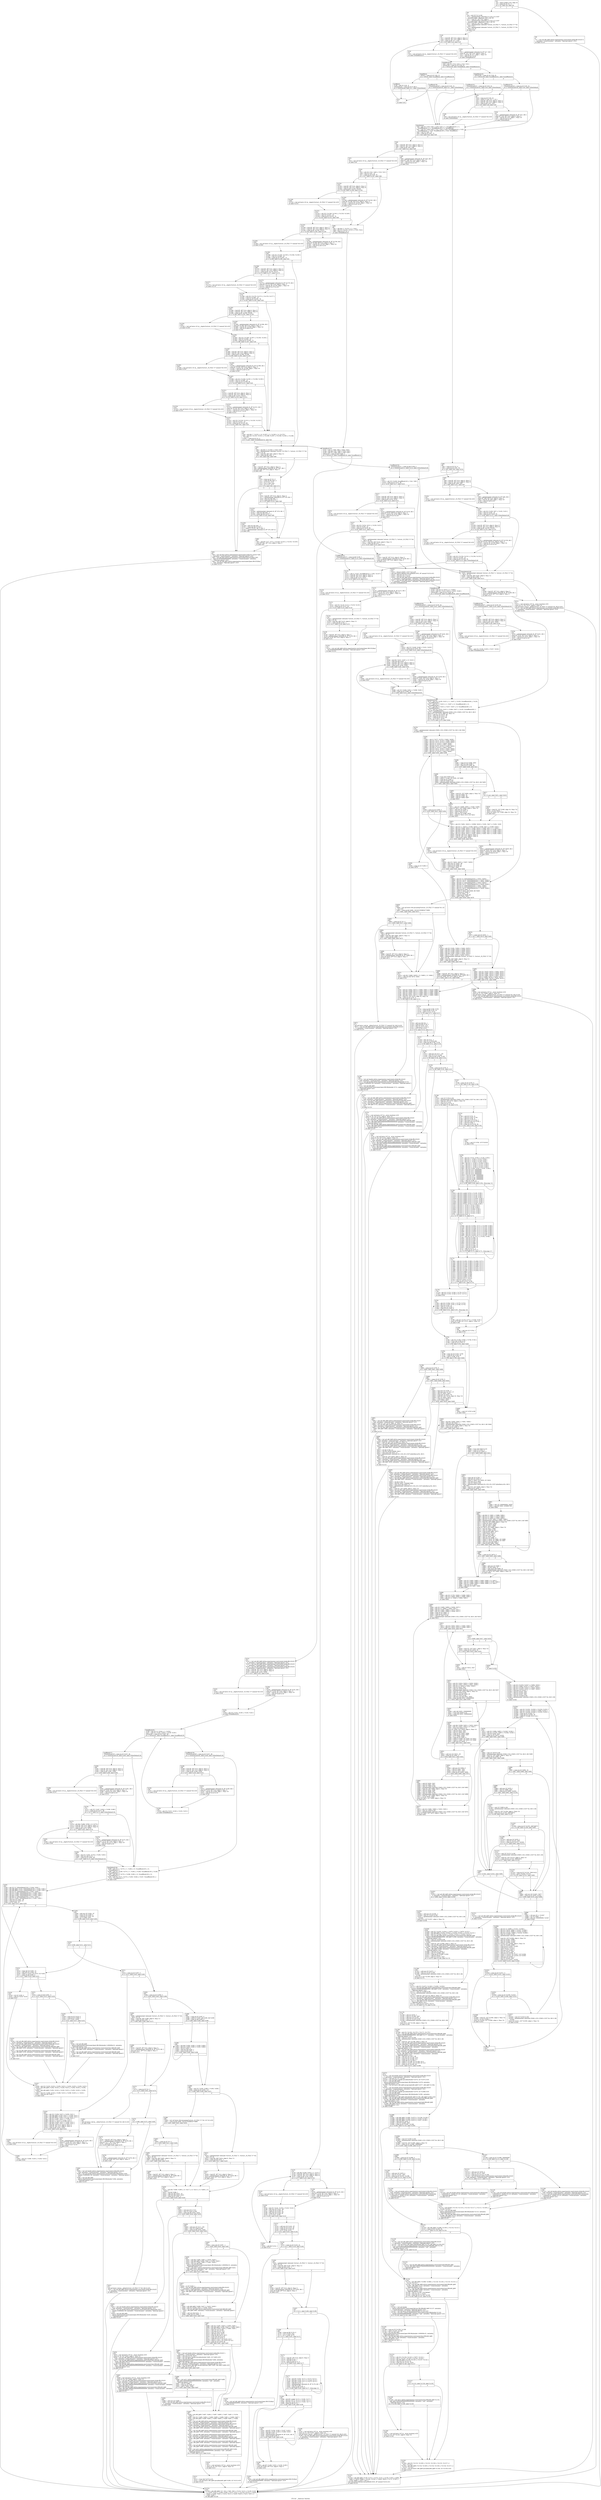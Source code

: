 digraph "CFG for '__floatscan' function" {
	label="CFG for '__floatscan' function";

	Node0x290a870 [shape=record,label="{%3:\l  %4 = alloca [2048 x i32], align 16\l  %5 = icmp ult i32 %1, 3\l  br i1 %5, label %8, label %6\l|{<s0>T|<s1>F}}"];
	Node0x290a870:s0 -> Node0x290b3c0;
	Node0x290a870:s1 -> Node0x290b370;
	Node0x290b370 [shape=record,label="{%6:\l6:                                                \l  %7 = tail call x86_fp80 @llvm.experimental.constrained.sitofp.f80.i32(i32 0,\l... metadata !\"round.dynamic\", metadata !\"fpexcept.ignore\") #19\l  br label %1225\l}"];
	Node0x290b370 -> Node0x2910eb0;
	Node0x290b3c0 [shape=record,label="{%8:\l8:                                                \l  %9 = sext i32 %1 to i64\l  %10 = getelementptr inbounds [3 x i32], [3 x i32]*\l... @switch.table.__floatscan, i64 0, i64 %9\l  %11 = load i32, i32* %10, align 4\l  %12 = getelementptr inbounds [3 x i32], [3 x i32]*\l... @switch.table.__floatscan.2, i64 0, i64 %9\l  %13 = load i32, i32* %12, align 4\l  %14 = getelementptr inbounds %struct._IO_FILE.71, %struct._IO_FILE.71* %0,\l... i64 0, i32 1\l  %15 = getelementptr inbounds %struct._IO_FILE.71, %struct._IO_FILE.71* %0,\l... i64 0, i32 25\l  br label %16\l}"];
	Node0x290b3c0 -> Node0x290b410;
	Node0x290b410 [shape=record,label="{%16:\l16:                                               \l  %17 = load i8*, i8** %14, align 8, !tbaa !2\l  %18 = load i8*, i8** %15, align 8, !tbaa !9\l  %19 = icmp eq i8* %17, %18\l  br i1 %19, label %24, label %20\l|{<s0>T|<s1>F}}"];
	Node0x290b410:s0 -> Node0x290b4b0;
	Node0x290b410:s1 -> Node0x290b460;
	Node0x290b460 [shape=record,label="{%20:\l20:                                               \l  %21 = getelementptr inbounds i8, i8* %17, i64 1\l  store i8* %21, i8** %14, align 8, !tbaa !2\l  %22 = load i8, i8* %17, align 1, !tbaa !10\l  %23 = zext i8 %22 to i32\l  br label %NodeBlock147\l}"];
	Node0x290b460 -> Node0x290b500;
	Node0x290b4b0 [shape=record,label="{%24:\l24:                                               \l  %25 = tail call fastcc i32 @__shgetc(%struct._IO_FILE.71* nonnull %0) #20\l  br label %NodeBlock147\l}"];
	Node0x290b4b0 -> Node0x290b500;
	Node0x290b500 [shape=record,label="{NodeBlock147:                                     \l  %26 = phi i32 [ %23, %20 ], [ %25, %24 ]\l  %Pivot148 = icmp slt i32 %26, 43\l  br i1 %Pivot148, label %NodeBlock, label %NodeBlock145\l|{<s0>T|<s1>F}}"];
	Node0x290b500:s0 -> Node0x290b640;
	Node0x290b500:s1 -> Node0x290b550;
	Node0x290b550 [shape=record,label="{NodeBlock145:                                     \l  %Pivot146 = icmp slt i32 %26, 45\l  br i1 %Pivot146, label %LeafBlock141, label %LeafBlock143\l|{<s0>T|<s1>F}}"];
	Node0x290b550:s0 -> Node0x290b5f0;
	Node0x290b550:s1 -> Node0x290b5a0;
	Node0x290b5a0 [shape=record,label="{LeafBlock143:                                     \l  %SwitchLeaf144 = icmp eq i32 %26, 45\l  br i1 %SwitchLeaf144, label %28, label %NewDefault\l|{<s0>T|<s1>F}}"];
	Node0x290b5a0:s0 -> Node0x290b780;
	Node0x290b5a0:s1 -> Node0x290b870;
	Node0x290b5f0 [shape=record,label="{LeafBlock141:                                     \l  %SwitchLeaf142 = icmp eq i32 %26, 43\l  br i1 %SwitchLeaf142, label %28, label %NewDefault\l|{<s0>T|<s1>F}}"];
	Node0x290b5f0:s0 -> Node0x290b780;
	Node0x290b5f0:s1 -> Node0x290b870;
	Node0x290b640 [shape=record,label="{NodeBlock:                                        \l  %Pivot = icmp slt i32 %26, 32\l  br i1 %Pivot, label %LeafBlock, label %LeafBlock139\l|{<s0>T|<s1>F}}"];
	Node0x290b640:s0 -> Node0x290b6e0;
	Node0x290b640:s1 -> Node0x290b690;
	Node0x290b690 [shape=record,label="{LeafBlock139:                                     \l  %SwitchLeaf140 = icmp eq i32 %26, 32\l  br i1 %SwitchLeaf140, label %27, label %NewDefault\l|{<s0>T|<s1>F}}"];
	Node0x290b690:s0 -> Node0x290b730;
	Node0x290b690:s1 -> Node0x290b870;
	Node0x290b6e0 [shape=record,label="{LeafBlock:                                        \l  %.off = add i32 %26, -9\l  %SwitchLeaf = icmp ule i32 %.off, 4\l  br i1 %SwitchLeaf, label %27, label %NewDefault\l|{<s0>T|<s1>F}}"];
	Node0x290b6e0:s0 -> Node0x290b730;
	Node0x290b6e0:s1 -> Node0x290b870;
	Node0x290b730 [shape=record,label="{%27:\l27:                                               \l  br label %16\l}"];
	Node0x290b730 -> Node0x290b410;
	Node0x290b780 [shape=record,label="{%28:\l28:                                               \l  %29 = icmp eq i32 %26, 45\l  %30 = select i1 %29, i32 -1, i32 1\l  %31 = load i8*, i8** %14, align 8, !tbaa !2\l  %32 = load i8*, i8** %15, align 8, !tbaa !9\l  %33 = icmp eq i8* %31, %32\l  br i1 %33, label %38, label %34\l|{<s0>T|<s1>F}}"];
	Node0x290b780:s0 -> Node0x290b820;
	Node0x290b780:s1 -> Node0x290b7d0;
	Node0x290b7d0 [shape=record,label="{%34:\l34:                                               \l  %35 = getelementptr inbounds i8, i8* %31, i64 1\l  store i8* %35, i8** %14, align 8, !tbaa !2\l  %36 = load i8, i8* %31, align 1, !tbaa !10\l  %37 = zext i8 %36 to i32\l  br label %NewDefault\l}"];
	Node0x290b7d0 -> Node0x290b870;
	Node0x290b820 [shape=record,label="{%38:\l38:                                               \l  %39 = tail call fastcc i32 @__shgetc(%struct._IO_FILE.71* nonnull %0) #20\l  br label %NewDefault\l}"];
	Node0x290b820 -> Node0x290b870;
	Node0x290b870 [shape=record,label="{NewDefault:                                       \l  %40 = phi i32 [ %30, %38 ], [ %30, %34 ], [ 1, %LeafBlock143 ], [ 1,\l... %LeafBlock141 ], [ 1, %LeafBlock139 ], [ 1, %LeafBlock ]\l  %41 = phi i32 [ %39, %38 ], [ %37, %34 ], [ %26, %LeafBlock143 ], [ %26,\l... %LeafBlock141 ], [ %26, %LeafBlock139 ], [ %26, %LeafBlock ]\l  %42 = and i32 %41, -33\l  %43 = icmp eq i32 %42, 73\l  br i1 %43, label %44, label %90\l|{<s0>T|<s1>F}}"];
	Node0x290b870:s0 -> Node0x290b8c0;
	Node0x290b870:s1 -> Node0x290bc80;
	Node0x290b8c0 [shape=record,label="{%44:\l44:                                               \l  %45 = load i8*, i8** %14, align 8, !tbaa !2\l  %46 = load i8*, i8** %15, align 8, !tbaa !9\l  %47 = icmp eq i8* %45, %46\l  br i1 %47, label %52, label %48\l|{<s0>T|<s1>F}}"];
	Node0x290b8c0:s0 -> Node0x290b960;
	Node0x290b8c0:s1 -> Node0x290b910;
	Node0x290b910 [shape=record,label="{%48:\l48:                                               \l  %49 = getelementptr inbounds i8, i8* %45, i64 1\l  store i8* %49, i8** %14, align 8, !tbaa !2\l  %50 = load i8, i8* %45, align 1, !tbaa !10\l  %51 = zext i8 %50 to i32\l  br label %54\l}"];
	Node0x290b910 -> Node0x290b9b0;
	Node0x290b960 [shape=record,label="{%52:\l52:                                               \l  %53 = tail call fastcc i32 @__shgetc(%struct._IO_FILE.71* nonnull %0) #20\l  br label %54\l}"];
	Node0x290b960 -> Node0x290b9b0;
	Node0x290b9b0 [shape=record,label="{%54:\l54:                                               \l  %55 = phi i32 [ %51, %48 ], [ %53, %52 ]\l  %56 = and i32 %55, -33\l  %57 = icmp eq i32 %56, 78\l  br i1 %57, label %1241, label %86\l|{<s0>T|<s1>F}}"];
	Node0x290b9b0:s0 -> Node0x2911040;
	Node0x290b9b0:s1 -> Node0x290bc30;
	Node0x290ba00 [shape=record,label="{%58:\l58:                                               \l  %59 = phi i64 [ 7, %1321 ], [ 6, %1307 ], [ 5, %1293 ], [ 4, %1279 ]\l  %60 = phi i32 [ %1322, %1321 ], [ %1308, %1307 ], [ %1294, %1293 ], [ %1280,\l... %1279 ]\l  %.not1 = icmp eq i32 %2, 0\l  br i1 %.not1, label %NodeBlock154, label %61\l|{<s0>T|<s1>F}}"];
	Node0x290ba00:s0 -> Node0x290be10;
	Node0x290ba00:s1 -> Node0x290ba50;
	Node0x290ba50 [shape=record,label="{%61:\l61:                                               \l  %62 = phi i64 [ 3, %1265 ], [ %59, %58 ]\l  %63 = getelementptr inbounds %struct._IO_FILE.71, %struct._IO_FILE.71* %0,\l... i64 0, i32 26\l  %64 = load i64, i64* %63, align 8, !tbaa !11\l  %65 = icmp sgt i64 %64, -1\l  br i1 %65, label %66, label %69\l|{<s0>T|<s1>F}}"];
	Node0x290ba50:s0 -> Node0x290baa0;
	Node0x290ba50:s1 -> Node0x290baf0;
	Node0x290baa0 [shape=record,label="{%66:\l66:                                               \l  %67 = load i8*, i8** %14, align 8, !tbaa !2\l  %68 = getelementptr inbounds i8, i8* %67, i64 -1\l  store i8* %68, i8** %14, align 8, !tbaa !2\l  br label %69\l}"];
	Node0x290baa0 -> Node0x290baf0;
	Node0x290baf0 [shape=record,label="{%69:\l69:                                               \l  %70 = icmp eq i32 %2, 0\l  %71 = icmp ult i64 %62, 4\l  %72 = or i1 %71, %70\l  %73 = xor i1 %65, true\l  %74 = or i1 %72, %73\l  br i1 %74, label %82, label %75\l|{<s0>T|<s1>F}}"];
	Node0x290baf0:s0 -> Node0x290bbe0;
	Node0x290baf0:s1 -> Node0x290bb40;
	Node0x290bb40 [shape=record,label="{%75:\l75:                                               \l  %76 = load i8*, i8** %14, align 8, !tbaa !2\l  %77 = getelementptr inbounds i8, i8* %76, i64 -1\l  %78 = add nsw i64 %62, -1\l  %79 = icmp ugt i64 %78, 3\l  br i1 %79, label %1325, label %80\l|{<s0>T|<s1>F}}"];
	Node0x290bb40:s0 -> Node0x29117c0;
	Node0x290bb40:s1 -> Node0x290bb90;
	Node0x290bb90 [shape=record,label="{%80:\l80:                                               \l  %81 = phi i8* [ %77, %75 ], [ %1326, %1325 ], [ %1332, %1329 ]\l  store i8* %81, i8** %14, align 8, !tbaa !2\l  br label %82\l}"];
	Node0x290bb90 -> Node0x290bbe0;
	Node0x290bbe0 [shape=record,label="{%82:\l82:                                               \l  %83 = tail call float @llvm.experimental.constrained.sitofp.f32.i32(i32 %40,\l... metadata !\"round.dynamic\", metadata !\"fpexcept.ignore\") #19\l  %84 = tail call float @llvm.experimental.constrained.fmul.f32(float %83,\l... float 0x7FF0000000000000, metadata !\"round.dynamic\", metadata\l... !\"fpexcept.ignore\") #19\l  %85 = tail call x86_fp80 @llvm.experimental.constrained.fpext.f80.f32(float\l... %84, metadata !\"fpexcept.ignore\") #19\l  br label %1225\l}"];
	Node0x290bbe0 -> Node0x2910eb0;
	Node0x290bc30 [shape=record,label="{%86:\l86:                                               \l  %87 = phi i64 [ 2, %1251 ], [ 1, %54 ]\l  %88 = phi i32 [ %1252, %1251 ], [ %55, %54 ]\l  %89 = icmp ne i32 %2, 0\l  br label %NodeBlock154\l}"];
	Node0x290bc30 -> Node0x290be10;
	Node0x290bc80 [shape=record,label="{%90:\l90:                                               \l  %91 = icmp ne i32 %2, 0\l  %92 = icmp eq i32 %42, 78\l  br i1 %92, label %93, label %214\l|{<s0>T|<s1>F}}"];
	Node0x290bc80:s0 -> Node0x290bcd0;
	Node0x290bc80:s1 -> Node0x290c810;
	Node0x290bcd0 [shape=record,label="{%93:\l93:                                               \l  %94 = load i8*, i8** %14, align 8, !tbaa !2\l  %95 = load i8*, i8** %15, align 8, !tbaa !9\l  %96 = icmp eq i8* %94, %95\l  br i1 %96, label %101, label %97\l|{<s0>T|<s1>F}}"];
	Node0x290bcd0:s0 -> Node0x290bd70;
	Node0x290bcd0:s1 -> Node0x290bd20;
	Node0x290bd20 [shape=record,label="{%97:\l97:                                               \l  %98 = getelementptr inbounds i8, i8* %94, i64 1\l  store i8* %98, i8** %14, align 8, !tbaa !2\l  %99 = load i8, i8* %94, align 1, !tbaa !10\l  %100 = zext i8 %99 to i32\l  br label %103\l}"];
	Node0x290bd20 -> Node0x290bdc0;
	Node0x290bd70 [shape=record,label="{%101:\l101:                                              \l  %102 = tail call fastcc i32 @__shgetc(%struct._IO_FILE.71* nonnull %0) #20\l  br label %103\l}"];
	Node0x290bd70 -> Node0x290bdc0;
	Node0x290bdc0 [shape=record,label="{%103:\l103:                                              \l  %104 = phi i32 [ %100, %97 ], [ %102, %101 ]\l  %105 = and i32 %104, -33\l  %106 = icmp eq i32 %105, 65\l  br i1 %106, label %1227, label %NewDefault149\l|{<s0>T|<s1>F}}"];
	Node0x290bdc0:s0 -> Node0x2910f00;
	Node0x290bdc0:s1 -> Node0x290c720;
	Node0x290be10 [shape=record,label="{NodeBlock154:                                     \l  %107 = phi i1 [ %89, %86 ], [ false, %58 ]\l  %108 = phi i64 [ %87, %86 ], [ %59, %58 ]\l  %109 = phi i32 [ %88, %86 ], [ %60, %58 ]\l  %Pivot155 = icmp slt i64 %108, 3\l  br i1 %Pivot155, label %LeafBlock150, label %LeafBlock152\l|{<s0>T|<s1>F}}"];
	Node0x290be10:s0 -> Node0x290beb0;
	Node0x290be10:s1 -> Node0x290be60;
	Node0x290be60 [shape=record,label="{LeafBlock152:                                     \l  %SwitchLeaf153 = icmp eq i64 %108, 3\l  br i1 %SwitchLeaf153, label %110, label %NewDefault149\l|{<s0>T|<s1>F}}"];
	Node0x290be60:s0 -> Node0x290bf00;
	Node0x290be60:s1 -> Node0x290c720;
	Node0x290beb0 [shape=record,label="{LeafBlock150:                                     \l  %SwitchLeaf151 = icmp eq i64 %108, 0\l  br i1 %SwitchLeaf151, label %214, label %NewDefault149\l|{<s0>T|<s1>F}}"];
	Node0x290beb0:s0 -> Node0x290c810;
	Node0x290beb0:s1 -> Node0x290c720;
	Node0x290bf00 [shape=record,label="{%110:\l110:                                              \l  %111 = phi i1 [ %107, %LeafBlock152 ], [ %91, %1237 ]\l  %112 = load i8*, i8** %14, align 8, !tbaa !2\l  %113 = load i8*, i8** %15, align 8, !tbaa !9\l  %114 = icmp eq i8* %112, %113\l  br i1 %114, label %119, label %115\l|{<s0>T|<s1>F}}"];
	Node0x290bf00:s0 -> Node0x290bfa0;
	Node0x290bf00:s1 -> Node0x290bf50;
	Node0x290bf50 [shape=record,label="{%115:\l115:                                              \l  %116 = getelementptr inbounds i8, i8* %112, i64 1\l  store i8* %116, i8** %14, align 8, !tbaa !2\l  %117 = load i8, i8* %112, align 1, !tbaa !10\l  %118 = zext i8 %117 to i32\l  br label %121\l}"];
	Node0x290bf50 -> Node0x290bff0;
	Node0x290bfa0 [shape=record,label="{%119:\l119:                                              \l  %120 = tail call fastcc i32 @__shgetc(%struct._IO_FILE.71* nonnull %0) #20\l  br label %121\l}"];
	Node0x290bfa0 -> Node0x290bff0;
	Node0x290bff0 [shape=record,label="{%121:\l121:                                              \l  %122 = phi i32 [ %118, %115 ], [ %120, %119 ]\l  %123 = icmp eq i32 %122, 40\l  br i1 %123, label %133, label %124\l|{<s0>T|<s1>F}}"];
	Node0x290bff0:s0 -> Node0x290c130;
	Node0x290bff0:s1 -> Node0x290c040;
	Node0x290c040 [shape=record,label="{%124:\l124:                                              \l  %125 = getelementptr inbounds %struct._IO_FILE.71, %struct._IO_FILE.71* %0,\l... i64 0, i32 26\l  %126 = load i64, i64* %125, align 8, !tbaa !11\l  %127 = icmp sgt i64 %126, -1\l  br i1 %127, label %128, label %131\l|{<s0>T|<s1>F}}"];
	Node0x290c040:s0 -> Node0x290c090;
	Node0x290c040:s1 -> Node0x290c0e0;
	Node0x290c090 [shape=record,label="{%128:\l128:                                              \l  %129 = load i8*, i8** %14, align 8, !tbaa !2\l  %130 = getelementptr inbounds i8, i8* %129, i64 -1\l  store i8* %130, i8** %14, align 8, !tbaa !2\l  br label %131\l}"];
	Node0x290c090 -> Node0x290c0e0;
	Node0x290c0e0 [shape=record,label="{%131:\l131:                                              \l  %132 = tail call x86_fp80 @llvm.experimental.constrained.fpext.f80.f32(float\l... 0x7FF8000000000000, metadata !\"fpexcept.ignore\") #19\l  br label %1225\l}"];
	Node0x290c0e0 -> Node0x2910eb0;
	Node0x290c130 [shape=record,label="{%133:\l133:                                              \l  %134 = phi i64 [ %204, %203 ], [ 1, %121 ]\l  %135 = load i8*, i8** %14, align 8, !tbaa !2\l  %136 = load i8*, i8** %15, align 8, !tbaa !9\l  %137 = icmp eq i8* %135, %136\l  br i1 %137, label %142, label %138\l|{<s0>T|<s1>F}}"];
	Node0x290c130:s0 -> Node0x290c1d0;
	Node0x290c130:s1 -> Node0x290c180;
	Node0x290c180 [shape=record,label="{%138:\l138:                                              \l  %139 = getelementptr inbounds i8, i8* %135, i64 1\l  store i8* %139, i8** %14, align 8, !tbaa !2\l  %140 = load i8, i8* %135, align 1, !tbaa !10\l  %141 = zext i8 %140 to i32\l  br label %144\l}"];
	Node0x290c180 -> Node0x290c220;
	Node0x290c1d0 [shape=record,label="{%142:\l142:                                              \l  %143 = tail call fastcc i32 @__shgetc(%struct._IO_FILE.71* nonnull %0) #20\l  br label %144\l}"];
	Node0x290c1d0 -> Node0x290c220;
	Node0x290c220 [shape=record,label="{%144:\l144:                                              \l  %145 = phi i32 [ %141, %138 ], [ %143, %142 ]\l  %146 = add nsw i32 %145, -48\l  %147 = icmp ult i32 %146, 10\l  %148 = add nsw i32 %145, -65\l  %149 = icmp ult i32 %148, 26\l  %150 = or i1 %147, %149\l  br i1 %150, label %203, label %151\l|{<s0>T|<s1>F}}"];
	Node0x290c220:s0 -> Node0x290c6d0;
	Node0x290c220:s1 -> Node0x290c270;
	Node0x290c270 [shape=record,label="{%151:\l151:                                              \l  %152 = add nsw i32 %145, -97\l  %153 = icmp ult i32 %152, 26\l  %154 = icmp eq i32 %145, 95\l  %155 = or i1 %154, %153\l  br i1 %155, label %203, label %156\l|{<s0>T|<s1>F}}"];
	Node0x290c270:s0 -> Node0x290c6d0;
	Node0x290c270:s1 -> Node0x290c2c0;
	Node0x290c2c0 [shape=record,label="{%156:\l156:                                              \l  %157 = icmp eq i32 %145, 41\l  br i1 %157, label %158, label %160\l|{<s0>T|<s1>F}}"];
	Node0x290c2c0:s0 -> Node0x290c310;
	Node0x290c2c0:s1 -> Node0x290c360;
	Node0x290c310 [shape=record,label="{%158:\l158:                                              \l  %159 = tail call x86_fp80 @llvm.experimental.constrained.fpext.f80.f32(float\l... 0x7FF8000000000000, metadata !\"fpexcept.ignore\") #19\l  br label %1225\l}"];
	Node0x290c310 -> Node0x2910eb0;
	Node0x290c360 [shape=record,label="{%160:\l160:                                              \l  %161 = getelementptr inbounds %struct._IO_FILE.71, %struct._IO_FILE.71* %0,\l... i64 0, i32 26\l  %162 = load i64, i64* %161, align 8, !tbaa !11\l  %163 = icmp sgt i64 %162, -1\l  br i1 %163, label %164, label %167\l|{<s0>T|<s1>F}}"];
	Node0x290c360:s0 -> Node0x290c3b0;
	Node0x290c360:s1 -> Node0x290c400;
	Node0x290c3b0 [shape=record,label="{%164:\l164:                                              \l  %165 = load i8*, i8** %14, align 8, !tbaa !2\l  %166 = getelementptr inbounds i8, i8* %165, i64 -1\l  store i8* %166, i8** %14, align 8, !tbaa !2\l  br label %167\l}"];
	Node0x290c3b0 -> Node0x290c400;
	Node0x290c400 [shape=record,label="{%167:\l167:                                              \l  br i1 %111, label %168, label %196\l|{<s0>T|<s1>F}}"];
	Node0x290c400:s0 -> Node0x290c450;
	Node0x290c400:s1 -> Node0x290c5e0;
	Node0x290c450 [shape=record,label="{%168:\l168:                                              \l  %169 = icmp eq i64 %134, 0\l  %170 = xor i1 %163, true\l  %171 = or i1 %169, %170\l  br i1 %171, label %201, label %172\l|{<s0>T|<s1>F}}"];
	Node0x290c450:s0 -> Node0x290c680;
	Node0x290c450:s1 -> Node0x290c4a0;
	Node0x290c4a0 [shape=record,label="{%172:\l172:                                              \l  %173 = load i8*, i8** %14, align 8, !tbaa !2\l  %174 = add i64 %134, -1\l  %175 = and i64 %134, 7\l  %176 = icmp eq i64 %175, 0\l  br i1 %176, label %185, label %177\l|{<s0>T|<s1>F}}"];
	Node0x290c4a0:s0 -> Node0x290c540;
	Node0x290c4a0:s1 -> Node0x290c4f0;
	Node0x290c4f0 [shape=record,label="{%177:\l177:                                              \l  %178 = phi i8* [ %182, %177 ], [ %173, %172 ]\l  %179 = phi i64 [ %181, %177 ], [ %134, %172 ]\l  %180 = phi i64 [ %183, %177 ], [ %175, %172 ]\l  %181 = add i64 %179, -1\l  %182 = getelementptr inbounds i8, i8* %178, i64 -1\l  %183 = add i64 %180, -1\l  %184 = icmp eq i64 %183, 0\l  br i1 %184, label %185, label %177, !llvm.loop !12\l|{<s0>T|<s1>F}}"];
	Node0x290c4f0:s0 -> Node0x290c540;
	Node0x290c4f0:s1 -> Node0x290c4f0;
	Node0x290c540 [shape=record,label="{%185:\l185:                                              \l  %186 = phi i8* [ undef, %172 ], [ %182, %177 ]\l  %187 = phi i8* [ %173, %172 ], [ %182, %177 ]\l  %188 = phi i64 [ %134, %172 ], [ %181, %177 ]\l  %189 = icmp ult i64 %174, 7\l  br i1 %189, label %199, label %190\l|{<s0>T|<s1>F}}"];
	Node0x290c540:s0 -> Node0x290c630;
	Node0x290c540:s1 -> Node0x290c590;
	Node0x290c590 [shape=record,label="{%190:\l190:                                              \l  %191 = phi i8* [ %194, %190 ], [ %187, %185 ]\l  %192 = phi i64 [ %193, %190 ], [ %188, %185 ]\l  %193 = add i64 %192, -8\l  %194 = getelementptr inbounds i8, i8* %191, i64 -8\l  %195 = icmp eq i64 %193, 0\l  br i1 %195, label %199, label %190\l|{<s0>T|<s1>F}}"];
	Node0x290c590:s0 -> Node0x290c630;
	Node0x290c590:s1 -> Node0x290c590;
	Node0x290c5e0 [shape=record,label="{%196:\l196:                                              \l  %197 = tail call fastcc i32* @__errno_location() #20\l  store i32 22, i32* %197, align 4, !tbaa !14\l  tail call fastcc void @__shlim(%struct._IO_FILE.71* nonnull %0, i64 0) #20\l  %198 = tail call x86_fp80 @llvm.experimental.constrained.sitofp.f80.i32(i32\l... 0, metadata !\"round.dynamic\", metadata !\"fpexcept.ignore\") #19\l  br label %1225\l}"];
	Node0x290c5e0 -> Node0x2910eb0;
	Node0x290c630 [shape=record,label="{%199:\l199:                                              \l  %200 = phi i8* [ %186, %185 ], [ %194, %190 ]\l  store i8* %200, i8** %14, align 8, !tbaa !2\l  br label %201\l}"];
	Node0x290c630 -> Node0x290c680;
	Node0x290c680 [shape=record,label="{%201:\l201:                                              \l  %202 = tail call x86_fp80 @llvm.experimental.constrained.fpext.f80.f32(float\l... 0x7FF8000000000000, metadata !\"fpexcept.ignore\") #19\l  br label %1225\l}"];
	Node0x290c680 -> Node0x2910eb0;
	Node0x290c6d0 [shape=record,label="{%203:\l203:                                              \l  %204 = add i64 %134, 1\l  br label %133\l}"];
	Node0x290c6d0 -> Node0x290c130;
	Node0x290c720 [shape=record,label="{NewDefault149:                                    \l  %205 = getelementptr inbounds %struct._IO_FILE.71, %struct._IO_FILE.71* %0,\l... i64 0, i32 26\l  %206 = load i64, i64* %205, align 8, !tbaa !11\l  %207 = icmp sgt i64 %206, -1\l  br i1 %207, label %208, label %211\l|{<s0>T|<s1>F}}"];
	Node0x290c720:s0 -> Node0x290c770;
	Node0x290c720:s1 -> Node0x290c7c0;
	Node0x290c770 [shape=record,label="{%208:\l208:                                              \l  %209 = load i8*, i8** %14, align 8, !tbaa !2\l  %210 = getelementptr inbounds i8, i8* %209, i64 -1\l  store i8* %210, i8** %14, align 8, !tbaa !2\l  br label %211\l}"];
	Node0x290c770 -> Node0x290c7c0;
	Node0x290c7c0 [shape=record,label="{%211:\l211:                                              \l  %212 = tail call fastcc i32* @__errno_location() #20\l  store i32 22, i32* %212, align 4, !tbaa !14\l  tail call fastcc void @__shlim(%struct._IO_FILE.71* nonnull %0, i64 0) #20\l  %213 = tail call x86_fp80 @llvm.experimental.constrained.sitofp.f80.i32(i32\l... 0, metadata !\"round.dynamic\", metadata !\"fpexcept.ignore\") #19\l  br label %1225\l}"];
	Node0x290c7c0 -> Node0x2910eb0;
	Node0x290c810 [shape=record,label="{%214:\l214:                                              \l  %215 = phi i32 [ %109, %LeafBlock150 ], [ %41, %90 ]\l  %216 = icmp eq i32 %215, 48\l  br i1 %216, label %217, label %522\l|{<s0>T|<s1>F}}"];
	Node0x290c810:s0 -> Node0x290c860;
	Node0x290c810:s1 -> Node0x290e070;
	Node0x290c860 [shape=record,label="{%217:\l217:                                              \l  %218 = load i8*, i8** %14, align 8, !tbaa !2\l  %219 = load i8*, i8** %15, align 8, !tbaa !9\l  %220 = icmp eq i8* %218, %219\l  br i1 %220, label %225, label %221\l|{<s0>T|<s1>F}}"];
	Node0x290c860:s0 -> Node0x290c900;
	Node0x290c860:s1 -> Node0x290c8b0;
	Node0x290c8b0 [shape=record,label="{%221:\l221:                                              \l  %222 = getelementptr inbounds i8, i8* %218, i64 1\l  store i8* %222, i8** %14, align 8, !tbaa !2\l  %223 = load i8, i8* %218, align 1, !tbaa !10\l  %224 = zext i8 %223 to i32\l  br label %227\l}"];
	Node0x290c8b0 -> Node0x290c950;
	Node0x290c900 [shape=record,label="{%225:\l225:                                              \l  %226 = tail call fastcc i32 @__shgetc(%struct._IO_FILE.71* nonnull %0) #20\l  br label %227\l}"];
	Node0x290c900 -> Node0x290c950;
	Node0x290c950 [shape=record,label="{%227:\l227:                                              \l  %228 = phi i32 [ %224, %221 ], [ %226, %225 ]\l  %229 = and i32 %228, -33\l  %230 = icmp eq i32 %229, 88\l  br i1 %230, label %231, label %515\l|{<s0>T|<s1>F}}"];
	Node0x290c950:s0 -> Node0x290c9a0;
	Node0x290c950:s1 -> Node0x290dfd0;
	Node0x290c9a0 [shape=record,label="{%231:\l231:                                              \l  %232 = tail call x86_fp80 @llvm.experimental.constrained.sitofp.f80.i32(i32\l... 0, metadata !\"round.dynamic\", metadata !\"fpexcept.ignore\") #21\l  %233 = tail call x86_fp80 @llvm.experimental.constrained.sitofp.f80.i32(i32\l... 1, metadata !\"round.dynamic\", metadata !\"fpexcept.ignore\") #21\l  %234 = tail call x86_fp80 @llvm.experimental.constrained.sitofp.f80.i32(i32\l... 0, metadata !\"round.dynamic\", metadata !\"fpexcept.ignore\") #21\l  %235 = load i8*, i8** %14, align 8, !tbaa !2\l  %236 = load i8*, i8** %15, align 8, !tbaa !9\l  %237 = icmp eq i8* %235, %236\l  br i1 %237, label %242, label %238\l|{<s0>T|<s1>F}}"];
	Node0x290c9a0:s0 -> Node0x290ca40;
	Node0x290c9a0:s1 -> Node0x290c9f0;
	Node0x290c9f0 [shape=record,label="{%238:\l238:                                              \l  %239 = getelementptr inbounds i8, i8* %235, i64 1\l  store i8* %239, i8** %14, align 8, !tbaa !2\l  %240 = load i8, i8* %235, align 1, !tbaa !10\l  %241 = zext i8 %240 to i32\l  br label %244\l}"];
	Node0x290c9f0 -> Node0x290ca90;
	Node0x290ca40 [shape=record,label="{%242:\l242:                                              \l  %243 = tail call fastcc i32 @__shgetc(%struct._IO_FILE.71* nonnull %0) #20\l  br label %244\l}"];
	Node0x290ca40 -> Node0x290ca90;
	Node0x290ca90 [shape=record,label="{%244:\l244:                                              \l  %245 = phi i32 [ %241, %238 ], [ %243, %242 ]\l  br label %NodeBlock161\l}"];
	Node0x290ca90 -> Node0x290cae0;
	Node0x290cae0 [shape=record,label="{NodeBlock161:                                     \l  %246 = phi i32 [ 0, %244 ], [ 1, %258 ]\l  %247 = phi i32 [ %245, %244 ], [ %259, %258 ]\l  %Pivot162 = icmp slt i32 %247, 48\l  br i1 %Pivot162, label %LeafBlock157, label %LeafBlock159\l|{<s0>T|<s1>F}}"];
	Node0x290cae0:s0 -> Node0x290cb80;
	Node0x290cae0:s1 -> Node0x290cb30;
	Node0x290cb30 [shape=record,label="{LeafBlock159:                                     \l  %SwitchLeaf160 = icmp eq i32 %247, 48\l  br i1 %SwitchLeaf160, label %248, label %NewDefault156\l|{<s0>T|<s1>F}}"];
	Node0x290cb30:s0 -> Node0x290cbd0;
	Node0x290cb30:s1 -> Node0x290cf90;
	Node0x290cb80 [shape=record,label="{LeafBlock157:                                     \l  %SwitchLeaf158 = icmp eq i32 %247, 46\l  br i1 %SwitchLeaf158, label %260, label %NewDefault156\l|{<s0>T|<s1>F}}"];
	Node0x290cb80:s0 -> Node0x290cd10;
	Node0x290cb80:s1 -> Node0x290cf90;
	Node0x290cbd0 [shape=record,label="{%248:\l248:                                              \l  %249 = load i8*, i8** %14, align 8, !tbaa !2\l  %250 = load i8*, i8** %15, align 8, !tbaa !9\l  %251 = icmp eq i8* %249, %250\l  br i1 %251, label %256, label %252\l|{<s0>T|<s1>F}}"];
	Node0x290cbd0:s0 -> Node0x290cc70;
	Node0x290cbd0:s1 -> Node0x290cc20;
	Node0x290cc20 [shape=record,label="{%252:\l252:                                              \l  %253 = getelementptr inbounds i8, i8* %249, i64 1\l  store i8* %253, i8** %14, align 8, !tbaa !2\l  %254 = load i8, i8* %249, align 1, !tbaa !10\l  %255 = zext i8 %254 to i32\l  br label %258\l}"];
	Node0x290cc20 -> Node0x290ccc0;
	Node0x290cc70 [shape=record,label="{%256:\l256:                                              \l  %257 = tail call fastcc i32 @__shgetc(%struct._IO_FILE.71* nonnull %0) #20\l  br label %258\l}"];
	Node0x290cc70 -> Node0x290ccc0;
	Node0x290ccc0 [shape=record,label="{%258:\l258:                                              \l  %259 = phi i32 [ %257, %256 ], [ %255, %252 ]\l  br label %NodeBlock161\l}"];
	Node0x290ccc0 -> Node0x290cae0;
	Node0x290cd10 [shape=record,label="{%260:\l260:                                              \l  %261 = load i8*, i8** %14, align 8, !tbaa !2\l  %262 = load i8*, i8** %15, align 8, !tbaa !9\l  %263 = icmp eq i8* %261, %262\l  br i1 %263, label %268, label %264\l|{<s0>T|<s1>F}}"];
	Node0x290cd10:s0 -> Node0x290cdb0;
	Node0x290cd10:s1 -> Node0x290cd60;
	Node0x290cd60 [shape=record,label="{%264:\l264:                                              \l  %265 = getelementptr inbounds i8, i8* %261, i64 1\l  store i8* %265, i8** %14, align 8, !tbaa !2\l  %266 = load i8, i8* %261, align 1, !tbaa !10\l  %267 = zext i8 %266 to i32\l  br label %270\l}"];
	Node0x290cd60 -> Node0x290ce00;
	Node0x290cdb0 [shape=record,label="{%268:\l268:                                              \l  %269 = tail call fastcc i32 @__shgetc(%struct._IO_FILE.71* nonnull %0) #20\l  br label %270\l}"];
	Node0x290cdb0 -> Node0x290ce00;
	Node0x290ce00 [shape=record,label="{%270:\l270:                                              \l  %271 = phi i32 [ %267, %264 ], [ %269, %268 ]\l  %272 = icmp eq i32 %271, 48\l  br i1 %272, label %273, label %NewDefault156\l|{<s0>T|<s1>F}}"];
	Node0x290ce00:s0 -> Node0x290ce50;
	Node0x290ce00:s1 -> Node0x290cf90;
	Node0x290ce50 [shape=record,label="{%273:\l273:                                              \l  %274 = phi i64 [ %286, %284 ], [ 0, %270 ]\l  %275 = load i8*, i8** %14, align 8, !tbaa !2\l  %276 = load i8*, i8** %15, align 8, !tbaa !9\l  %277 = icmp eq i8* %275, %276\l  br i1 %277, label %282, label %278\l|{<s0>T|<s1>F}}"];
	Node0x290ce50:s0 -> Node0x290cef0;
	Node0x290ce50:s1 -> Node0x290cea0;
	Node0x290cea0 [shape=record,label="{%278:\l278:                                              \l  %279 = getelementptr inbounds i8, i8* %275, i64 1\l  store i8* %279, i8** %14, align 8, !tbaa !2\l  %280 = load i8, i8* %275, align 1, !tbaa !10\l  %281 = zext i8 %280 to i32\l  br label %284\l}"];
	Node0x290cea0 -> Node0x290cf40;
	Node0x290cef0 [shape=record,label="{%282:\l282:                                              \l  %283 = tail call fastcc i32 @__shgetc(%struct._IO_FILE.71* nonnull %0) #20\l  br label %284\l}"];
	Node0x290cef0 -> Node0x290cf40;
	Node0x290cf40 [shape=record,label="{%284:\l284:                                              \l  %285 = phi i32 [ %281, %278 ], [ %283, %282 ]\l  %286 = add nsw i64 %274, -1\l  %287 = icmp eq i32 %285, 48\l  br i1 %287, label %273, label %NewDefault156\l|{<s0>T|<s1>F}}"];
	Node0x290cf40:s0 -> Node0x290ce50;
	Node0x290cf40:s1 -> Node0x290cf90;
	Node0x290cf90 [shape=record,label="{NewDefault156:                                    \l  %288 = phi i32 [ 1, %270 ], [ 1, %284 ], [ 0, %LeafBlock159 ], [ 0,\l... %LeafBlock157 ]\l  %289 = phi i32 [ %246, %270 ], [ 1, %284 ], [ %246, %LeafBlock159 ], [ %246,\l... %LeafBlock157 ]\l  %290 = phi i64 [ 0, %270 ], [ %286, %284 ], [ 0, %LeafBlock159 ], [ 0,\l... %LeafBlock157 ]\l  %291 = phi i32 [ %271, %270 ], [ %285, %284 ], [ %247, %LeafBlock159 ], [\l... %247, %LeafBlock157 ]\l  br label %292\l}"];
	Node0x290cf90 -> Node0x290cfe0;
	Node0x290cfe0 [shape=record,label="{%292:\l292:                                              \l  %293 = phi i32 [ 0, %NewDefault156 ], [ %344, %361 ]\l  %294 = phi x86_fp80 [ %232, %NewDefault156 ], [ %345, %361 ]\l  %295 = phi x86_fp80 [ %233, %NewDefault156 ], [ %346, %361 ]\l  %296 = phi i32 [ 0, %NewDefault156 ], [ %347, %361 ]\l  %297 = phi i32 [ %288, %NewDefault156 ], [ %348, %361 ]\l  %298 = phi i32 [ %289, %NewDefault156 ], [ %349, %361 ]\l  %299 = phi i64 [ %290, %NewDefault156 ], [ %350, %361 ]\l  %300 = phi i64 [ 0, %NewDefault156 ], [ %351, %361 ]\l  %301 = phi i32 [ %291, %NewDefault156 ], [ %362, %361 ]\l  %302 = add nsw i32 %301, -48\l  %303 = icmp ult i32 %302, 10\l  %304 = or i32 %301, 32\l  br i1 %303, label %313, label %305\l|{<s0>T|<s1>F}}"];
	Node0x290cfe0:s0 -> Node0x290d120;
	Node0x290cfe0:s1 -> Node0x290d030;
	Node0x290d030 [shape=record,label="{%305:\l305:                                              \l  %306 = add nsw i32 %304, -97\l  %307 = icmp ult i32 %306, 6\l  %308 = icmp eq i32 %301, 46\l  %309 = or i1 %308, %307\l  br i1 %309, label %310, label %363\l|{<s0>T|<s1>F}}"];
	Node0x290d030:s0 -> Node0x290d080;
	Node0x290d030:s1 -> Node0x290d490;
	Node0x290d080 [shape=record,label="{%310:\l310:                                              \l  br i1 %308, label %311, label %313\l|{<s0>T|<s1>F}}"];
	Node0x290d080:s0 -> Node0x290d0d0;
	Node0x290d080:s1 -> Node0x290d120;
	Node0x290d0d0 [shape=record,label="{%311:\l311:                                              \l  %312 = icmp eq i32 %297, 0\l  br i1 %312, label %343, label %363\l|{<s0>T|<s1>F}}"];
	Node0x290d0d0:s0 -> Node0x290d350;
	Node0x290d0d0:s1 -> Node0x290d490;
	Node0x290d120 [shape=record,label="{%313:\l313:                                              \l  %314 = icmp sgt i32 %301, 57\l  %315 = add nsw i32 %304, -87\l  %316 = select i1 %314, i32 %315, i32 %302\l  %317 = icmp slt i64 %300, 8\l  br i1 %317, label %318, label %321\l|{<s0>T|<s1>F}}"];
	Node0x290d120:s0 -> Node0x290d170;
	Node0x290d120:s1 -> Node0x290d1c0;
	Node0x290d170 [shape=record,label="{%318:\l318:                                              \l  %319 = shl i32 %293, 4\l  %320 = add i32 %316, %319\l  br label %337\l}"];
	Node0x290d170 -> Node0x290d300;
	Node0x290d1c0 [shape=record,label="{%321:\l321:                                              \l  %322 = icmp slt i64 %300, 17\l  br i1 %322, label %323, label %329\l|{<s0>T|<s1>F}}"];
	Node0x290d1c0:s0 -> Node0x290d210;
	Node0x290d1c0:s1 -> Node0x290d260;
	Node0x290d210 [shape=record,label="{%323:\l323:                                              \l  %324 = tail call x86_fp80 @llvm.experimental.constrained.sitofp.f80.i32(i32\l... %316, metadata !\"round.dynamic\", metadata !\"fpexcept.ignore\") #21\l  %325 = tail call x86_fp80 @llvm.experimental.constrained.sitofp.f80.i32(i32\l... 16, metadata !\"round.dynamic\", metadata !\"fpexcept.ignore\") #21\l  %326 = tail call x86_fp80 @llvm.experimental.constrained.fdiv.f80(x86_fp80\l... %295, x86_fp80 %325, metadata !\"round.dynamic\", metadata !\"fpexcept.ignore\")\l... #21\l  %327 = tail call x86_fp80 @llvm.experimental.constrained.fmul.f80(x86_fp80\l... %324, x86_fp80 %326, metadata !\"round.dynamic\", metadata !\"fpexcept.ignore\")\l... #21\l  %328 = tail call x86_fp80 @llvm.experimental.constrained.fadd.f80(x86_fp80\l... %294, x86_fp80 %327, metadata !\"round.dynamic\", metadata !\"fpexcept.ignore\")\l... #21\l  br label %337\l}"];
	Node0x290d210 -> Node0x290d300;
	Node0x290d260 [shape=record,label="{%329:\l329:                                              \l  %330 = icmp eq i32 %316, 0\l  %331 = icmp ne i32 %296, 0\l  %332 = or i1 %331, %330\l  br i1 %332, label %337, label %333\l|{<s0>T|<s1>F}}"];
	Node0x290d260:s0 -> Node0x290d300;
	Node0x290d260:s1 -> Node0x290d2b0;
	Node0x290d2b0 [shape=record,label="{%333:\l333:                                              \l  %334 = tail call x86_fp80\l... @llvm.experimental.constrained.fpext.f80.f64(double 5.000000e-01, metadata\l... !\"fpexcept.ignore\") #21\l  %335 = tail call x86_fp80 @llvm.experimental.constrained.fmul.f80(x86_fp80\l... %334, x86_fp80 %295, metadata !\"round.dynamic\", metadata !\"fpexcept.ignore\")\l... #21\l  %336 = tail call x86_fp80 @llvm.experimental.constrained.fadd.f80(x86_fp80\l... %294, x86_fp80 %335, metadata !\"round.dynamic\", metadata !\"fpexcept.ignore\")\l... #21\l  br label %337\l}"];
	Node0x290d2b0 -> Node0x290d300;
	Node0x290d300 [shape=record,label="{%337:\l337:                                              \l  %338 = phi i32 [ %320, %318 ], [ %293, %323 ], [ %293, %329 ], [ %293, %333 ]\l  %339 = phi x86_fp80 [ %294, %318 ], [ %328, %323 ], [ %294, %329 ], [ %336,\l... %333 ]\l  %340 = phi x86_fp80 [ %295, %318 ], [ %326, %323 ], [ %295, %329 ], [ %295,\l... %333 ]\l  %341 = phi i32 [ %296, %318 ], [ %296, %323 ], [ %296, %329 ], [ 1, %333 ]\l  %342 = add nsw i64 %300, 1\l  br label %343\l}"];
	Node0x290d300 -> Node0x290d350;
	Node0x290d350 [shape=record,label="{%343:\l343:                                              \l  %344 = phi i32 [ %338, %337 ], [ %293, %311 ]\l  %345 = phi x86_fp80 [ %339, %337 ], [ %294, %311 ]\l  %346 = phi x86_fp80 [ %340, %337 ], [ %295, %311 ]\l  %347 = phi i32 [ %341, %337 ], [ %296, %311 ]\l  %348 = phi i32 [ %297, %337 ], [ 1, %311 ]\l  %349 = phi i32 [ 1, %337 ], [ %298, %311 ]\l  %350 = phi i64 [ %299, %337 ], [ %300, %311 ]\l  %351 = phi i64 [ %342, %337 ], [ %300, %311 ]\l  %352 = load i8*, i8** %14, align 8, !tbaa !2\l  %353 = load i8*, i8** %15, align 8, !tbaa !9\l  %354 = icmp eq i8* %352, %353\l  br i1 %354, label %359, label %355\l|{<s0>T|<s1>F}}"];
	Node0x290d350:s0 -> Node0x290d3f0;
	Node0x290d350:s1 -> Node0x290d3a0;
	Node0x290d3a0 [shape=record,label="{%355:\l355:                                              \l  %356 = getelementptr inbounds i8, i8* %352, i64 1\l  store i8* %356, i8** %14, align 8, !tbaa !2\l  %357 = load i8, i8* %352, align 1, !tbaa !10\l  %358 = zext i8 %357 to i32\l  br label %361\l}"];
	Node0x290d3a0 -> Node0x290d440;
	Node0x290d3f0 [shape=record,label="{%359:\l359:                                              \l  %360 = tail call fastcc i32 @__shgetc(%struct._IO_FILE.71* nonnull %0) #20\l  br label %361\l}"];
	Node0x290d3f0 -> Node0x290d440;
	Node0x290d440 [shape=record,label="{%361:\l361:                                              \l  %362 = phi i32 [ %360, %359 ], [ %358, %355 ]\l  br label %292\l}"];
	Node0x290d440 -> Node0x290cfe0;
	Node0x290d490 [shape=record,label="{%363:\l363:                                              \l  %364 = icmp eq i32 %298, 0\l  br i1 %364, label %365, label %386\l|{<s0>T|<s1>F}}"];
	Node0x290d490:s0 -> Node0x290d4e0;
	Node0x290d490:s1 -> Node0x290d760;
	Node0x290d4e0 [shape=record,label="{%365:\l365:                                              \l  %366 = getelementptr inbounds %struct._IO_FILE.71, %struct._IO_FILE.71* %0,\l... i64 0, i32 26\l  %367 = load i64, i64* %366, align 8, !tbaa !11\l  %368 = icmp sgt i64 %367, -1\l  br i1 %368, label %369, label %372\l|{<s0>T|<s1>F}}"];
	Node0x290d4e0:s0 -> Node0x290d530;
	Node0x290d4e0:s1 -> Node0x290d580;
	Node0x290d530 [shape=record,label="{%369:\l369:                                              \l  %370 = load i8*, i8** %14, align 8, !tbaa !2\l  %371 = getelementptr inbounds i8, i8* %370, i64 -1\l  store i8* %371, i8** %14, align 8, !tbaa !2\l  br label %372\l}"];
	Node0x290d530 -> Node0x290d580;
	Node0x290d580 [shape=record,label="{%372:\l372:                                              \l  %373 = icmp eq i32 %2, 0\l  br i1 %373, label %381, label %374\l|{<s0>T|<s1>F}}"];
	Node0x290d580:s0 -> Node0x290d6c0;
	Node0x290d580:s1 -> Node0x290d5d0;
	Node0x290d5d0 [shape=record,label="{%374:\l374:                                              \l  br i1 %368, label %375, label %382\l|{<s0>T|<s1>F}}"];
	Node0x290d5d0:s0 -> Node0x290d620;
	Node0x290d5d0:s1 -> Node0x290d710;
	Node0x290d620 [shape=record,label="{%375:\l375:                                              \l  %376 = load i8*, i8** %14, align 8, !tbaa !2\l  %377 = getelementptr inbounds i8, i8* %376, i64 -1\l  store i8* %377, i8** %14, align 8, !tbaa !2\l  %378 = icmp eq i32 %297, 0\l  br i1 %378, label %382, label %379\l|{<s0>T|<s1>F}}"];
	Node0x290d620:s0 -> Node0x290d710;
	Node0x290d620:s1 -> Node0x290d670;
	Node0x290d670 [shape=record,label="{%379:\l379:                                              \l  %380 = getelementptr inbounds i8, i8* %376, i64 -2\l  store i8* %380, i8** %14, align 8, !tbaa !2\l  br label %382\l}"];
	Node0x290d670 -> Node0x290d710;
	Node0x290d6c0 [shape=record,label="{%381:\l381:                                              \l  tail call fastcc void @__shlim(%struct._IO_FILE.71* nonnull %0, i64 0) #20\l  br label %382\l}"];
	Node0x290d6c0 -> Node0x290d710;
	Node0x290d710 [shape=record,label="{%382:\l382:                                              \l  %383 = tail call double @llvm.experimental.constrained.sitofp.f64.i32(i32\l... %40, metadata !\"round.dynamic\", metadata !\"fpexcept.ignore\") #21\l  %384 = tail call double @llvm.experimental.constrained.fmul.f64(double %383,\l... double 0.000000e+00, metadata !\"round.dynamic\", metadata !\"fpexcept.ignore\")\l... #21\l  %385 = tail call x86_fp80\l... @llvm.experimental.constrained.fpext.f80.f64(double %384, metadata\l... !\"fpexcept.ignore\") #21\l  br label %1225\l}"];
	Node0x290d710 -> Node0x2910eb0;
	Node0x290d760 [shape=record,label="{%386:\l386:                                              \l  %387 = icmp eq i32 %297, 0\l  %388 = select i1 %387, i64 %300, i64 %299\l  %389 = icmp slt i64 %300, 8\l  br i1 %389, label %390, label %396\l|{<s0>T|<s1>F}}"];
	Node0x290d760:s0 -> Node0x290d7b0;
	Node0x290d760:s1 -> Node0x290d800;
	Node0x290d7b0 [shape=record,label="{%390:\l390:                                              \l  %391 = phi i64 [ %394, %390 ], [ %300, %386 ]\l  %392 = phi i32 [ %393, %390 ], [ %293, %386 ]\l  %393 = shl i32 %392, 4\l  %394 = add nsw i64 %391, 1\l  %395 = icmp slt i64 %391, 7\l  br i1 %395, label %390, label %396\l|{<s0>T|<s1>F}}"];
	Node0x290d7b0:s0 -> Node0x290d7b0;
	Node0x290d7b0:s1 -> Node0x290d800;
	Node0x290d800 [shape=record,label="{%396:\l396:                                              \l  %397 = phi i32 [ %293, %386 ], [ %393, %390 ]\l  %398 = icmp eq i32 %304, 112\l  br i1 %398, label %399, label %413\l|{<s0>T|<s1>F}}"];
	Node0x290d800:s0 -> Node0x290d850;
	Node0x290d800:s1 -> Node0x290d9e0;
	Node0x290d850 [shape=record,label="{%399:\l399:                                              \l  %400 = tail call fastcc i64 @scanexp(%struct._IO_FILE.71* %0, i32 %2) #20\l  %401 = icmp eq i64 %400, -9223372036854775808\l  br i1 %401, label %402, label %420\l|{<s0>T|<s1>F}}"];
	Node0x290d850:s0 -> Node0x290d8a0;
	Node0x290d850:s1 -> Node0x290da80;
	Node0x290d8a0 [shape=record,label="{%402:\l402:                                              \l  %403 = icmp eq i32 %2, 0\l  br i1 %403, label %411, label %404\l|{<s0>T|<s1>F}}"];
	Node0x290d8a0:s0 -> Node0x290d990;
	Node0x290d8a0:s1 -> Node0x290d8f0;
	Node0x290d8f0 [shape=record,label="{%404:\l404:                                              \l  %405 = getelementptr inbounds %struct._IO_FILE.71, %struct._IO_FILE.71* %0,\l... i64 0, i32 26\l  %406 = load i64, i64* %405, align 8, !tbaa !11\l  %407 = icmp sgt i64 %406, -1\l  br i1 %407, label %408, label %420\l|{<s0>T|<s1>F}}"];
	Node0x290d8f0:s0 -> Node0x290d940;
	Node0x290d8f0:s1 -> Node0x290da80;
	Node0x290d940 [shape=record,label="{%408:\l408:                                              \l  %409 = load i8*, i8** %14, align 8, !tbaa !2\l  %410 = getelementptr inbounds i8, i8* %409, i64 -1\l  store i8* %410, i8** %14, align 8, !tbaa !2\l  br label %420\l}"];
	Node0x290d940 -> Node0x290da80;
	Node0x290d990 [shape=record,label="{%411:\l411:                                              \l  tail call fastcc void @__shlim(%struct._IO_FILE.71* %0, i64 0) #20\l  %412 = tail call x86_fp80 @llvm.experimental.constrained.sitofp.f80.i32(i32\l... 0, metadata !\"round.dynamic\", metadata !\"fpexcept.ignore\") #21\l  br label %1225\l}"];
	Node0x290d990 -> Node0x2910eb0;
	Node0x290d9e0 [shape=record,label="{%413:\l413:                                              \l  %414 = getelementptr inbounds %struct._IO_FILE.71, %struct._IO_FILE.71* %0,\l... i64 0, i32 26\l  %415 = load i64, i64* %414, align 8, !tbaa !11\l  %416 = icmp sgt i64 %415, -1\l  br i1 %416, label %417, label %420\l|{<s0>T|<s1>F}}"];
	Node0x290d9e0:s0 -> Node0x290da30;
	Node0x290d9e0:s1 -> Node0x290da80;
	Node0x290da30 [shape=record,label="{%417:\l417:                                              \l  %418 = load i8*, i8** %14, align 8, !tbaa !2\l  %419 = getelementptr inbounds i8, i8* %418, i64 -1\l  store i8* %419, i8** %14, align 8, !tbaa !2\l  br label %420\l}"];
	Node0x290da30 -> Node0x290da80;
	Node0x290da80 [shape=record,label="{%420:\l420:                                              \l  %421 = phi i64 [ %400, %399 ], [ 0, %417 ], [ 0, %413 ], [ 0, %408 ], [ 0,\l... %404 ]\l  %422 = shl i64 %388, 2\l  %423 = add nsw i64 %422, -32\l  %424 = add nsw i64 %423, %421\l  %425 = icmp eq i32 %397, 0\l  br i1 %425, label %426, label %430\l|{<s0>T|<s1>F}}"];
	Node0x290da80:s0 -> Node0x290dad0;
	Node0x290da80:s1 -> Node0x290db20;
	Node0x290dad0 [shape=record,label="{%426:\l426:                                              \l  %427 = tail call double @llvm.experimental.constrained.sitofp.f64.i32(i32\l... %40, metadata !\"round.dynamic\", metadata !\"fpexcept.ignore\") #21\l  %428 = tail call double @llvm.experimental.constrained.fmul.f64(double %427,\l... double 0.000000e+00, metadata !\"round.dynamic\", metadata !\"fpexcept.ignore\")\l... #21\l  %429 = tail call x86_fp80\l... @llvm.experimental.constrained.fpext.f80.f64(double %428, metadata\l... !\"fpexcept.ignore\") #21\l  br label %1225\l}"];
	Node0x290dad0 -> Node0x2910eb0;
	Node0x290db20 [shape=record,label="{%430:\l430:                                              \l  %431 = sub nsw i32 0, %13\l  %432 = zext i32 %431 to i64\l  %433 = icmp sgt i64 %424, %432\l  br i1 %433, label %434, label %439\l|{<s0>T|<s1>F}}"];
	Node0x290db20:s0 -> Node0x290db70;
	Node0x290db20:s1 -> Node0x290dbc0;
	Node0x290db70 [shape=record,label="{%434:\l434:                                              \l  %435 = tail call fastcc i32* @__errno_location() #20\l  store i32 34, i32* %435, align 4, !tbaa !14\l  %436 = tail call x86_fp80 @llvm.experimental.constrained.sitofp.f80.i32(i32\l... %40, metadata !\"round.dynamic\", metadata !\"fpexcept.ignore\") #21\l  %437 = tail call x86_fp80 @llvm.experimental.constrained.fmul.f80(x86_fp80\l... %436, x86_fp80 0xK7FFEFFFFFFFFFFFFFFFF, metadata !\"round.dynamic\", metadata\l... !\"fpexcept.ignore\") #21\l  %438 = tail call x86_fp80 @llvm.experimental.constrained.fmul.f80(x86_fp80\l... %437, x86_fp80 0xK7FFEFFFFFFFFFFFFFFFF, metadata !\"round.dynamic\", metadata\l... !\"fpexcept.ignore\") #21\l  br label %1225\l}"];
	Node0x290db70 -> Node0x2910eb0;
	Node0x290dbc0 [shape=record,label="{%439:\l439:                                              \l  %440 = add nsw i32 %13, -128\l  %441 = sext i32 %440 to i64\l  %442 = icmp slt i64 %424, %441\l  br i1 %442, label %445, label %443\l|{<s0>T|<s1>F}}"];
	Node0x290dbc0:s0 -> Node0x290dc60;
	Node0x290dbc0:s1 -> Node0x290dc10;
	Node0x290dc10 [shape=record,label="{%443:\l443:                                              \l  %444 = icmp sgt i32 %397, -1\l  br i1 %444, label %450, label %467\l|{<s0>T|<s1>F}}"];
	Node0x290dc10:s0 -> Node0x290dcb0;
	Node0x290dc10:s1 -> Node0x290dda0;
	Node0x290dc60 [shape=record,label="{%445:\l445:                                              \l  %446 = tail call fastcc i32* @__errno_location() #20\l  store i32 34, i32* %446, align 4, !tbaa !14\l  %447 = tail call x86_fp80 @llvm.experimental.constrained.sitofp.f80.i32(i32\l... %40, metadata !\"round.dynamic\", metadata !\"fpexcept.ignore\") #21\l  %448 = tail call x86_fp80 @llvm.experimental.constrained.fmul.f80(x86_fp80\l... %447, x86_fp80 0xK00018000000000000000, metadata !\"round.dynamic\", metadata\l... !\"fpexcept.ignore\") #21\l  %449 = tail call x86_fp80 @llvm.experimental.constrained.fmul.f80(x86_fp80\l... %448, x86_fp80 0xK00018000000000000000, metadata !\"round.dynamic\", metadata\l... !\"fpexcept.ignore\") #21\l  br label %1225\l}"];
	Node0x290dc60 -> Node0x2910eb0;
	Node0x290dcb0 [shape=record,label="{%450:\l450:                                              \l  %451 = phi i64 [ %465, %461 ], [ %424, %443 ]\l  %452 = phi x86_fp80 [ %464, %461 ], [ %294, %443 ]\l  %453 = phi i32 [ %463, %461 ], [ %397, %443 ]\l  %454 = tail call x86_fp80\l... @llvm.experimental.constrained.fpext.f80.f64(double 5.000000e-01, metadata\l... !\"fpexcept.ignore\") #21\l  %455 = tail call i1 @llvm.experimental.constrained.fcmps.f80(x86_fp80 %452,\l... x86_fp80 %454, metadata !\"oge\", metadata !\"fpexcept.ignore\") #21\l  %456 = shl nuw i32 %453, 1\l  br i1 %455, label %457, label %461\l|{<s0>T|<s1>F}}"];
	Node0x290dcb0:s0 -> Node0x290dd00;
	Node0x290dcb0:s1 -> Node0x290dd50;
	Node0x290dd00 [shape=record,label="{%457:\l457:                                              \l  %458 = or i32 %456, 1\l  %459 = tail call x86_fp80 @llvm.experimental.constrained.sitofp.f80.i32(i32\l... 1, metadata !\"round.dynamic\", metadata !\"fpexcept.ignore\") #21\l  %460 = tail call x86_fp80 @llvm.experimental.constrained.fsub.f80(x86_fp80\l... %452, x86_fp80 %459, metadata !\"round.dynamic\", metadata !\"fpexcept.ignore\")\l... #21\l  br label %461\l}"];
	Node0x290dd00 -> Node0x290dd50;
	Node0x290dd50 [shape=record,label="{%461:\l461:                                              \l  %462 = phi x86_fp80 [ %460, %457 ], [ %452, %450 ]\l  %463 = phi i32 [ %458, %457 ], [ %456, %450 ]\l  %464 = tail call x86_fp80 @llvm.experimental.constrained.fadd.f80(x86_fp80\l... %452, x86_fp80 %462, metadata !\"round.dynamic\", metadata !\"fpexcept.ignore\")\l... #21\l  %465 = add nsw i64 %451, -1\l  %466 = icmp sgt i32 %463, -1\l  br i1 %466, label %450, label %467\l|{<s0>T|<s1>F}}"];
	Node0x290dd50:s0 -> Node0x290dcb0;
	Node0x290dd50:s1 -> Node0x290dda0;
	Node0x290dda0 [shape=record,label="{%467:\l467:                                              \l  %468 = phi i32 [ %397, %443 ], [ %463, %461 ]\l  %469 = phi x86_fp80 [ %294, %443 ], [ %464, %461 ]\l  %470 = phi i64 [ %424, %443 ], [ %465, %461 ]\l  %471 = zext i32 %11 to i64\l  %472 = sub nsw i32 32, %13\l  %473 = zext i32 %472 to i64\l  %474 = add i64 %470, %473\l  %475 = icmp slt i64 %474, %471\l  %476 = trunc i64 %474 to i32\l  %477 = icmp sgt i32 %476, 0\l  %478 = select i1 %477, i32 %476, i32 0\l  %479 = select i1 %475, i32 %478, i32 %11\l  %480 = icmp slt i32 %479, 64\l  br i1 %480, label %481, label %497\l|{<s0>T|<s1>F}}"];
	Node0x290dda0:s0 -> Node0x290ddf0;
	Node0x290dda0:s1 -> Node0x290dee0;
	Node0x290ddf0 [shape=record,label="{%481:\l481:                                              \l  %482 = tail call double @llvm.experimental.constrained.sitofp.f64.i32(i32 1,\l... metadata !\"round.dynamic\", metadata !\"fpexcept.ignore\") #21\l  %483 = sub nsw i32 95, %479\l  %484 = tail call fastcc double @scalbn(double %482, i32 %483) #20\l  %485 = tail call x86_fp80\l... @llvm.experimental.constrained.fpext.f80.f64(double %484, metadata\l... !\"fpexcept.ignore\") #21\l  %486 = tail call x86_fp80 @llvm.experimental.constrained.sitofp.f80.i32(i32\l... %40, metadata !\"round.dynamic\", metadata !\"fpexcept.ignore\") #21\l  %487 = tail call fastcc x86_fp80 @copysignl(x86_fp80 %485, x86_fp80 %486) #20\l  %488 = icmp slt i32 %479, 32\l  br i1 %488, label %489, label %497\l|{<s0>T|<s1>F}}"];
	Node0x290ddf0:s0 -> Node0x290de40;
	Node0x290ddf0:s1 -> Node0x290dee0;
	Node0x290de40 [shape=record,label="{%489:\l489:                                              \l  %490 = tail call i1 @llvm.experimental.constrained.fcmp.f80(x86_fp80 %469,\l... x86_fp80 0xK00000000000000000000, metadata !\"une\", metadata\l... !\"fpexcept.ignore\") #21\l  %491 = and i32 %468, 1\l  %492 = icmp eq i32 %491, 0\l  %493 = and i1 %492, %490\l  br i1 %493, label %494, label %497\l|{<s0>T|<s1>F}}"];
	Node0x290de40:s0 -> Node0x290de90;
	Node0x290de40:s1 -> Node0x290dee0;
	Node0x290de90 [shape=record,label="{%494:\l494:                                              \l  %495 = add nsw i32 %468, 1\l  %496 = tail call x86_fp80 @llvm.experimental.constrained.sitofp.f80.i32(i32\l... 0, metadata !\"round.dynamic\", metadata !\"fpexcept.ignore\") #21\l  br label %497\l}"];
	Node0x290de90 -> Node0x290dee0;
	Node0x290dee0 [shape=record,label="{%497:\l497:                                              \l  %498 = phi x86_fp80 [ %487, %494 ], [ %487, %489 ], [ %487, %481 ], [ %234,\l... %467 ]\l  %499 = phi i32 [ %495, %494 ], [ %468, %489 ], [ %468, %481 ], [ %468, %467 ]\l  %500 = phi x86_fp80 [ %496, %494 ], [ %469, %489 ], [ %469, %481 ], [ %469,\l... %467 ]\l  %501 = tail call x86_fp80 @llvm.experimental.constrained.sitofp.f80.i32(i32\l... %40, metadata !\"round.dynamic\", metadata !\"fpexcept.ignore\") #21\l  %502 = tail call x86_fp80 @llvm.experimental.constrained.uitofp.f80.i32(i32\l... %499, metadata !\"round.dynamic\", metadata !\"fpexcept.ignore\") #21\l  %503 = tail call x86_fp80 @llvm.experimental.constrained.fmul.f80(x86_fp80\l... %501, x86_fp80 %502, metadata !\"round.dynamic\", metadata !\"fpexcept.ignore\")\l... #21\l  %504 = tail call x86_fp80 @llvm.experimental.constrained.fadd.f80(x86_fp80\l... %498, x86_fp80 %503, metadata !\"round.dynamic\", metadata !\"fpexcept.ignore\")\l... #21\l  %505 = tail call x86_fp80 @llvm.experimental.constrained.sitofp.f80.i32(i32\l... %40, metadata !\"round.dynamic\", metadata !\"fpexcept.ignore\") #21\l  %506 = tail call x86_fp80 @llvm.experimental.constrained.fmul.f80(x86_fp80\l... %505, x86_fp80 %500, metadata !\"round.dynamic\", metadata !\"fpexcept.ignore\")\l... #21\l  %507 = tail call x86_fp80 @llvm.experimental.constrained.fadd.f80(x86_fp80\l... %504, x86_fp80 %506, metadata !\"round.dynamic\", metadata !\"fpexcept.ignore\")\l... #21\l  %508 = tail call x86_fp80 @llvm.experimental.constrained.fsub.f80(x86_fp80\l... %507, x86_fp80 %498, metadata !\"round.dynamic\", metadata !\"fpexcept.ignore\")\l... #21\l  %509 = tail call i1 @llvm.experimental.constrained.fcmp.f80(x86_fp80 %508,\l... x86_fp80 0xK00000000000000000000, metadata !\"une\", metadata\l... !\"fpexcept.ignore\") #21\l  br i1 %509, label %512, label %510\l|{<s0>T|<s1>F}}"];
	Node0x290dee0:s0 -> Node0x290df80;
	Node0x290dee0:s1 -> Node0x290df30;
	Node0x290df30 [shape=record,label="{%510:\l510:                                              \l  %511 = tail call fastcc i32* @__errno_location() #20\l  store i32 34, i32* %511, align 4, !tbaa !14\l  br label %512\l}"];
	Node0x290df30 -> Node0x290df80;
	Node0x290df80 [shape=record,label="{%512:\l512:                                              \l  %513 = trunc i64 %470 to i32\l  %514 = tail call fastcc x86_fp80 @scalbnl(x86_fp80 %508, i32 %513) #20\l  br label %1225\l}"];
	Node0x290df80 -> Node0x2910eb0;
	Node0x290dfd0 [shape=record,label="{%515:\l515:                                              \l  %516 = getelementptr inbounds %struct._IO_FILE.71, %struct._IO_FILE.71* %0,\l... i64 0, i32 26\l  %517 = load i64, i64* %516, align 8, !tbaa !11\l  %518 = icmp sgt i64 %517, -1\l  br i1 %518, label %519, label %522\l|{<s0>T|<s1>F}}"];
	Node0x290dfd0:s0 -> Node0x290e020;
	Node0x290dfd0:s1 -> Node0x290e070;
	Node0x290e020 [shape=record,label="{%519:\l519:                                              \l  %520 = load i8*, i8** %14, align 8, !tbaa !2\l  %521 = getelementptr inbounds i8, i8* %520, i64 -1\l  store i8* %521, i8** %14, align 8, !tbaa !2\l  br label %522\l}"];
	Node0x290e020 -> Node0x290e070;
	Node0x290e070 [shape=record,label="{%522:\l522:                                              \l  %523 = bitcast [2048 x i32]* %4 to i8*\l  call void @llvm.lifetime.start.p0i8(i64 8192, i8* nonnull %523) #21\l  %524 = add nsw i32 %13, %11\l  %525 = sub nsw i32 0, %524\l  %526 = tail call x86_fp80 @llvm.experimental.constrained.sitofp.f80.i32(i32\l... 0, metadata !\"round.dynamic\", metadata !\"fpexcept.ignore\") #21\l  %527 = tail call x86_fp80 @llvm.experimental.constrained.sitofp.f80.i32(i32\l... 0, metadata !\"round.dynamic\", metadata !\"fpexcept.ignore\") #21\l  br label %NodeBlock168\l}"];
	Node0x290e070 -> Node0x290e0c0;
	Node0x290e0c0 [shape=record,label="{NodeBlock168:                                     \l  %528 = phi i32 [ 0, %522 ], [ 1, %540 ]\l  %529 = phi i32 [ %215, %522 ], [ %541, %540 ]\l  %Pivot169 = icmp slt i32 %529, 48\l  br i1 %Pivot169, label %LeafBlock164, label %LeafBlock166\l|{<s0>T|<s1>F}}"];
	Node0x290e0c0:s0 -> Node0x290e160;
	Node0x290e0c0:s1 -> Node0x290e110;
	Node0x290e110 [shape=record,label="{LeafBlock166:                                     \l  %SwitchLeaf167 = icmp eq i32 %529, 48\l  br i1 %SwitchLeaf167, label %530, label %NewDefault163\l|{<s0>T|<s1>F}}"];
	Node0x290e110:s0 -> Node0x290e1b0;
	Node0x290e110:s1 -> Node0x290e570;
	Node0x290e160 [shape=record,label="{LeafBlock164:                                     \l  %SwitchLeaf165 = icmp eq i32 %529, 46\l  br i1 %SwitchLeaf165, label %542, label %NewDefault163\l|{<s0>T|<s1>F}}"];
	Node0x290e160:s0 -> Node0x290e2f0;
	Node0x290e160:s1 -> Node0x290e570;
	Node0x290e1b0 [shape=record,label="{%530:\l530:                                              \l  %531 = load i8*, i8** %14, align 8, !tbaa !2\l  %532 = load i8*, i8** %15, align 8, !tbaa !9\l  %533 = icmp eq i8* %531, %532\l  br i1 %533, label %538, label %534\l|{<s0>T|<s1>F}}"];
	Node0x290e1b0:s0 -> Node0x290e250;
	Node0x290e1b0:s1 -> Node0x290e200;
	Node0x290e200 [shape=record,label="{%534:\l534:                                              \l  %535 = getelementptr inbounds i8, i8* %531, i64 1\l  store i8* %535, i8** %14, align 8, !tbaa !2\l  %536 = load i8, i8* %531, align 1, !tbaa !10\l  %537 = zext i8 %536 to i32\l  br label %540\l}"];
	Node0x290e200 -> Node0x290e2a0;
	Node0x290e250 [shape=record,label="{%538:\l538:                                              \l  %539 = tail call fastcc i32 @__shgetc(%struct._IO_FILE.71* nonnull %0) #20\l  br label %540\l}"];
	Node0x290e250 -> Node0x290e2a0;
	Node0x290e2a0 [shape=record,label="{%540:\l540:                                              \l  %541 = phi i32 [ %539, %538 ], [ %537, %534 ]\l  br label %NodeBlock168\l}"];
	Node0x290e2a0 -> Node0x290e0c0;
	Node0x290e2f0 [shape=record,label="{%542:\l542:                                              \l  %543 = load i8*, i8** %14, align 8, !tbaa !2\l  %544 = load i8*, i8** %15, align 8, !tbaa !9\l  %545 = icmp eq i8* %543, %544\l  br i1 %545, label %550, label %546\l|{<s0>T|<s1>F}}"];
	Node0x290e2f0:s0 -> Node0x290e390;
	Node0x290e2f0:s1 -> Node0x290e340;
	Node0x290e340 [shape=record,label="{%546:\l546:                                              \l  %547 = getelementptr inbounds i8, i8* %543, i64 1\l  store i8* %547, i8** %14, align 8, !tbaa !2\l  %548 = load i8, i8* %543, align 1, !tbaa !10\l  %549 = zext i8 %548 to i32\l  br label %552\l}"];
	Node0x290e340 -> Node0x290e3e0;
	Node0x290e390 [shape=record,label="{%550:\l550:                                              \l  %551 = tail call fastcc i32 @__shgetc(%struct._IO_FILE.71* nonnull %0) #20\l  br label %552\l}"];
	Node0x290e390 -> Node0x290e3e0;
	Node0x290e3e0 [shape=record,label="{%552:\l552:                                              \l  %553 = phi i32 [ %549, %546 ], [ %551, %550 ]\l  %554 = icmp eq i32 %553, 48\l  br i1 %554, label %555, label %NewDefault163\l|{<s0>T|<s1>F}}"];
	Node0x290e3e0:s0 -> Node0x290e430;
	Node0x290e3e0:s1 -> Node0x290e570;
	Node0x290e430 [shape=record,label="{%555:\l555:                                              \l  %556 = phi i64 [ %557, %567 ], [ 0, %552 ]\l  %557 = add nsw i64 %556, -1\l  %558 = load i8*, i8** %14, align 8, !tbaa !2\l  %559 = load i8*, i8** %15, align 8, !tbaa !9\l  %560 = icmp eq i8* %558, %559\l  br i1 %560, label %565, label %561\l|{<s0>T|<s1>F}}"];
	Node0x290e430:s0 -> Node0x290e4d0;
	Node0x290e430:s1 -> Node0x290e480;
	Node0x290e480 [shape=record,label="{%561:\l561:                                              \l  %562 = getelementptr inbounds i8, i8* %558, i64 1\l  store i8* %562, i8** %14, align 8, !tbaa !2\l  %563 = load i8, i8* %558, align 1, !tbaa !10\l  %564 = zext i8 %563 to i32\l  br label %567\l}"];
	Node0x290e480 -> Node0x290e520;
	Node0x290e4d0 [shape=record,label="{%565:\l565:                                              \l  %566 = tail call fastcc i32 @__shgetc(%struct._IO_FILE.71* nonnull %0) #20\l  br label %567\l}"];
	Node0x290e4d0 -> Node0x290e520;
	Node0x290e520 [shape=record,label="{%567:\l567:                                              \l  %568 = phi i32 [ %564, %561 ], [ %566, %565 ]\l  %569 = icmp eq i32 %568, 48\l  br i1 %569, label %555, label %NewDefault163\l|{<s0>T|<s1>F}}"];
	Node0x290e520:s0 -> Node0x290e430;
	Node0x290e520:s1 -> Node0x290e570;
	Node0x290e570 [shape=record,label="{NewDefault163:                                    \l  %570 = phi i32 [ %528, %552 ], [ 1, %567 ], [ %528, %LeafBlock166 ], [ %528,\l... %LeafBlock164 ]\l  %571 = phi i32 [ 1, %552 ], [ 1, %567 ], [ 0, %LeafBlock166 ], [ 0,\l... %LeafBlock164 ]\l  %572 = phi i64 [ 0, %552 ], [ %557, %567 ], [ 0, %LeafBlock166 ], [ 0,\l... %LeafBlock164 ]\l  %573 = phi i32 [ %553, %552 ], [ %568, %567 ], [ %529, %LeafBlock166 ], [\l... %529, %LeafBlock164 ]\l  %574 = getelementptr inbounds [2048 x i32], [2048 x i32]* %4, i64 0, i64 0\l  store i32 0, i32* %574, align 16, !tbaa !14\l  %575 = add nsw i32 %573, -48\l  %576 = icmp ult i32 %575, 10\l  %577 = icmp eq i32 %573, 46\l  %578 = or i1 %577, %576\l  br i1 %578, label %579, label %644\l|{<s0>T|<s1>F}}"];
	Node0x290e570:s0 -> Node0x290e5c0;
	Node0x290e570:s1 -> Node0x290ea20;
	Node0x290e5c0 [shape=record,label="{%579:\l579:                                              \l  %580 = getelementptr inbounds [2048 x i32], [2048 x i32]* %4, i64 0, i64 2044\l  br label %581\l}"];
	Node0x290e5c0 -> Node0x290e610;
	Node0x290e610 [shape=record,label="{%581:\l581:                                              \l  %582 = phi i1 [ %577, %579 ], [ %642, %638 ]\l  %583 = phi i32 [ %575, %579 ], [ %640, %638 ]\l  %584 = phi i32 [ %573, %579 ], [ %639, %638 ]\l  %585 = phi i32 [ 0, %579 ], [ %628, %638 ]\l  %586 = phi i32 [ 0, %579 ], [ %627, %638 ]\l  %587 = phi i64 [ %572, %579 ], [ %626, %638 ]\l  %588 = phi i64 [ 0, %579 ], [ %625, %638 ]\l  %589 = phi i32 [ %571, %579 ], [ %624, %638 ]\l  %590 = phi i32 [ %570, %579 ], [ %623, %638 ]\l  %591 = phi i32 [ 0, %579 ], [ %622, %638 ]\l  br i1 %582, label %592, label %596\l|{<s0>T|<s1>F}}"];
	Node0x290e610:s0 -> Node0x290e660;
	Node0x290e610:s1 -> Node0x290e700;
	Node0x290e660 [shape=record,label="{%592:\l592:                                              \l  %593 = icmp eq i32 %589, 0\l  br i1 %593, label %621, label %594\l|{<s0>T|<s1>F}}"];
	Node0x290e660:s0 -> Node0x290e8e0;
	Node0x290e660:s1 -> Node0x290e6b0;
	Node0x290e6b0 [shape=record,label="{%594:\l594:                                              \l  %595 = icmp ne i32 %590, 0\l  br label %678\l}"];
	Node0x290e6b0 -> Node0x290eca0;
	Node0x290e700 [shape=record,label="{%596:\l596:                                              \l  %597 = icmp slt i32 %586, 2045\l  %598 = add nsw i64 %588, 1\l  %.not = icmp eq i32 %584, 48\l  br i1 %597, label %599, label %617\l|{<s0>T|<s1>F}}"];
	Node0x290e700:s0 -> Node0x290e750;
	Node0x290e700:s1 -> Node0x290e840;
	Node0x290e750 [shape=record,label="{%599:\l599:                                              \l  %600 = trunc i64 %598 to i32\l  %601 = select i1 %.not, i32 %591, i32 %600\l  %602 = icmp eq i32 %585, 0\l  %603 = sext i32 %586 to i64\l  %604 = getelementptr inbounds [2048 x i32], [2048 x i32]* %4, i64 0, i64 %603\l  br i1 %602, label %610, label %605\l|{<s0>T|<s1>F}}"];
	Node0x290e750:s0 -> Node0x290e7f0;
	Node0x290e750:s1 -> Node0x290e7a0;
	Node0x290e7a0 [shape=record,label="{%605:\l605:                                              \l  %606 = load i32, i32* %604, align 4, !tbaa !14\l  %607 = mul i32 %606, 10\l  %608 = add i32 %584, -48\l  %609 = add i32 %608, %607\l  br label %610\l}"];
	Node0x290e7a0 -> Node0x290e7f0;
	Node0x290e7f0 [shape=record,label="{%610:\l610:                                              \l  %611 = phi i32 [ %609, %605 ], [ %583, %599 ]\l  store i32 %611, i32* %604, align 4, !tbaa !14\l  %612 = add nsw i32 %585, 1\l  %613 = icmp eq i32 %612, 9\l  %614 = zext i1 %613 to i32\l  %615 = add nsw i32 %586, %614\l  %616 = select i1 %613, i32 0, i32 %612\l  br label %621\l}"];
	Node0x290e7f0 -> Node0x290e8e0;
	Node0x290e840 [shape=record,label="{%617:\l617:                                              \l  br i1 %.not, label %621, label %618\l|{<s0>T|<s1>F}}"];
	Node0x290e840:s0 -> Node0x290e8e0;
	Node0x290e840:s1 -> Node0x290e890;
	Node0x290e890 [shape=record,label="{%618:\l618:                                              \l  %619 = load i32, i32* %580, align 16, !tbaa !14\l  %620 = or i32 %619, 1\l  store i32 %620, i32* %580, align 16, !tbaa !14\l  br label %621\l}"];
	Node0x290e890 -> Node0x290e8e0;
	Node0x290e8e0 [shape=record,label="{%621:\l621:                                              \l  %622 = phi i32 [ %601, %610 ], [ 18396, %618 ], [ %591, %617 ], [ %591, %592\l... ]\l  %623 = phi i32 [ 1, %610 ], [ %590, %618 ], [ %590, %617 ], [ %590, %592 ]\l  %624 = phi i32 [ %589, %610 ], [ %589, %618 ], [ %589, %617 ], [ 1, %592 ]\l  %625 = phi i64 [ %598, %610 ], [ %598, %618 ], [ %598, %617 ], [ %588, %592 ]\l  %626 = phi i64 [ %587, %610 ], [ %587, %618 ], [ %587, %617 ], [ %588, %592 ]\l  %627 = phi i32 [ %615, %610 ], [ %586, %618 ], [ %586, %617 ], [ %586, %592 ]\l  %628 = phi i32 [ %616, %610 ], [ %585, %618 ], [ %585, %617 ], [ %585, %592 ]\l  %629 = load i8*, i8** %14, align 8, !tbaa !2\l  %630 = load i8*, i8** %15, align 8, !tbaa !9\l  %631 = icmp eq i8* %629, %630\l  br i1 %631, label %636, label %632\l|{<s0>T|<s1>F}}"];
	Node0x290e8e0:s0 -> Node0x290e980;
	Node0x290e8e0:s1 -> Node0x290e930;
	Node0x290e930 [shape=record,label="{%632:\l632:                                              \l  %633 = getelementptr inbounds i8, i8* %629, i64 1\l  store i8* %633, i8** %14, align 8, !tbaa !2\l  %634 = load i8, i8* %629, align 1, !tbaa !10\l  %635 = zext i8 %634 to i32\l  br label %638\l}"];
	Node0x290e930 -> Node0x290e9d0;
	Node0x290e980 [shape=record,label="{%636:\l636:                                              \l  %637 = tail call fastcc i32 @__shgetc(%struct._IO_FILE.71* nonnull %0) #20\l  br label %638\l}"];
	Node0x290e980 -> Node0x290e9d0;
	Node0x290e9d0 [shape=record,label="{%638:\l638:                                              \l  %639 = phi i32 [ %635, %632 ], [ %637, %636 ]\l  %640 = add nsw i32 %639, -48\l  %641 = icmp ult i32 %640, 10\l  %642 = icmp eq i32 %639, 46\l  %643 = or i1 %642, %641\l  br i1 %643, label %581, label %644\l|{<s0>T|<s1>F}}"];
	Node0x290e9d0:s0 -> Node0x290e610;
	Node0x290e9d0:s1 -> Node0x290ea20;
	Node0x290ea20 [shape=record,label="{%644:\l644:                                              \l  %645 = phi i32 [ 0, %NewDefault163 ], [ %622, %638 ]\l  %646 = phi i32 [ %570, %NewDefault163 ], [ %623, %638 ]\l  %647 = phi i32 [ %571, %NewDefault163 ], [ %624, %638 ]\l  %648 = phi i64 [ 0, %NewDefault163 ], [ %625, %638 ]\l  %649 = phi i64 [ %572, %NewDefault163 ], [ %626, %638 ]\l  %650 = phi i32 [ 0, %NewDefault163 ], [ %627, %638 ]\l  %651 = phi i32 [ 0, %NewDefault163 ], [ %628, %638 ]\l  %652 = phi i32 [ %573, %NewDefault163 ], [ %639, %638 ]\l  %653 = icmp eq i32 %647, 0\l  %654 = select i1 %653, i64 %648, i64 %649\l  %655 = icmp ne i32 %646, 0\l  %656 = and i32 %652, -33\l  %657 = icmp eq i32 %656, 69\l  %658 = and i1 %655, %657\l  br i1 %658, label %659, label %676\l|{<s0>T|<s1>F}}"];
	Node0x290ea20:s0 -> Node0x290ea70;
	Node0x290ea20:s1 -> Node0x290ec50;
	Node0x290ea70 [shape=record,label="{%659:\l659:                                              \l  %660 = tail call fastcc i64 @scanexp(%struct._IO_FILE.71* nonnull %0, i32\l... %2) #20\l  %661 = icmp eq i64 %660, -9223372036854775808\l  br i1 %661, label %662, label %673\l|{<s0>T|<s1>F}}"];
	Node0x290ea70:s0 -> Node0x290eac0;
	Node0x290ea70:s1 -> Node0x290ec00;
	Node0x290eac0 [shape=record,label="{%662:\l662:                                              \l  %663 = icmp eq i32 %2, 0\l  br i1 %663, label %671, label %664\l|{<s0>T|<s1>F}}"];
	Node0x290eac0:s0 -> Node0x290ebb0;
	Node0x290eac0:s1 -> Node0x290eb10;
	Node0x290eb10 [shape=record,label="{%664:\l664:                                              \l  %665 = getelementptr inbounds %struct._IO_FILE.71, %struct._IO_FILE.71* %0,\l... i64 0, i32 26\l  %666 = load i64, i64* %665, align 8, !tbaa !11\l  %667 = icmp sgt i64 %666, -1\l  br i1 %667, label %668, label %673\l|{<s0>T|<s1>F}}"];
	Node0x290eb10:s0 -> Node0x290eb60;
	Node0x290eb10:s1 -> Node0x290ec00;
	Node0x290eb60 [shape=record,label="{%668:\l668:                                              \l  %669 = load i8*, i8** %14, align 8, !tbaa !2\l  %670 = getelementptr inbounds i8, i8* %669, i64 -1\l  store i8* %670, i8** %14, align 8, !tbaa !2\l  br label %673\l}"];
	Node0x290eb60 -> Node0x290ec00;
	Node0x290ebb0 [shape=record,label="{%671:\l671:                                              \l  tail call fastcc void @__shlim(%struct._IO_FILE.71* nonnull %0, i64 0) #20\l  %672 = tail call x86_fp80 @llvm.experimental.constrained.sitofp.f80.i32(i32\l... 0, metadata !\"round.dynamic\", metadata !\"fpexcept.ignore\") #21\l  br label %1223\l}"];
	Node0x290ebb0 -> Node0x2910e60;
	Node0x290ec00 [shape=record,label="{%673:\l673:                                              \l  %674 = phi i64 [ %660, %659 ], [ 0, %668 ], [ 0, %664 ]\l  %675 = add nsw i64 %674, %654\l  br label %701\l}"];
	Node0x290ec00 -> Node0x290ede0;
	Node0x290ec50 [shape=record,label="{%676:\l676:                                              \l  %677 = icmp sgt i32 %652, -1\l  br i1 %677, label %678, label %691\l|{<s0>T|<s1>F}}"];
	Node0x290ec50:s0 -> Node0x290eca0;
	Node0x290ec50:s1 -> Node0x290ed40;
	Node0x290eca0 [shape=record,label="{%678:\l678:                                              \l  %679 = phi i32 [ %591, %594 ], [ %645, %676 ]\l  %680 = phi i64 [ %588, %594 ], [ %648, %676 ]\l  %681 = phi i32 [ %586, %594 ], [ %650, %676 ]\l  %682 = phi i32 [ %585, %594 ], [ %651, %676 ]\l  %683 = phi i64 [ %587, %594 ], [ %654, %676 ]\l  %684 = phi i1 [ %595, %594 ], [ %655, %676 ]\l  %685 = getelementptr inbounds %struct._IO_FILE.71, %struct._IO_FILE.71* %0,\l... i64 0, i32 26\l  %686 = load i64, i64* %685, align 8, !tbaa !11\l  %687 = icmp sgt i64 %686, -1\l  br i1 %687, label %688, label %691\l|{<s0>T|<s1>F}}"];
	Node0x290eca0:s0 -> Node0x290ecf0;
	Node0x290eca0:s1 -> Node0x290ed40;
	Node0x290ecf0 [shape=record,label="{%688:\l688:                                              \l  %689 = load i8*, i8** %14, align 8, !tbaa !2\l  %690 = getelementptr inbounds i8, i8* %689, i64 -1\l  store i8* %690, i8** %14, align 8, !tbaa !2\l  br i1 %684, label %701, label %698\l|{<s0>T|<s1>F}}"];
	Node0x290ecf0:s0 -> Node0x290ede0;
	Node0x290ecf0:s1 -> Node0x290ed90;
	Node0x290ed40 [shape=record,label="{%691:\l691:                                              \l  %692 = phi i32 [ %679, %678 ], [ %645, %676 ]\l  %693 = phi i64 [ %680, %678 ], [ %648, %676 ]\l  %694 = phi i32 [ %681, %678 ], [ %650, %676 ]\l  %695 = phi i32 [ %682, %678 ], [ %651, %676 ]\l  %696 = phi i1 [ %684, %678 ], [ %655, %676 ]\l  %697 = phi i64 [ %683, %678 ], [ %654, %676 ]\l  br i1 %696, label %701, label %698\l|{<s0>T|<s1>F}}"];
	Node0x290ed40:s0 -> Node0x290ede0;
	Node0x290ed40:s1 -> Node0x290ed90;
	Node0x290ed90 [shape=record,label="{%698:\l698:                                              \l  %699 = tail call fastcc i32* @__errno_location() #20\l  store i32 22, i32* %699, align 4, !tbaa !14\l  tail call fastcc void @__shlim(%struct._IO_FILE.71* nonnull %0, i64 0) #20\l  %700 = tail call x86_fp80 @llvm.experimental.constrained.sitofp.f80.i32(i32\l... 0, metadata !\"round.dynamic\", metadata !\"fpexcept.ignore\") #21\l  br label %1223\l}"];
	Node0x290ed90 -> Node0x2910e60;
	Node0x290ede0 [shape=record,label="{%701:\l701:                                              \l  %702 = phi i32 [ %645, %673 ], [ %692, %691 ], [ %679, %688 ]\l  %703 = phi i64 [ %648, %673 ], [ %693, %691 ], [ %680, %688 ]\l  %704 = phi i32 [ %650, %673 ], [ %694, %691 ], [ %681, %688 ]\l  %705 = phi i32 [ %651, %673 ], [ %695, %691 ], [ %682, %688 ]\l  %706 = phi i64 [ %675, %673 ], [ %697, %691 ], [ %683, %688 ]\l  %707 = load i32, i32* %574, align 16, !tbaa !14\l  %708 = icmp eq i32 %707, 0\l  br i1 %708, label %709, label %713\l|{<s0>T|<s1>F}}"];
	Node0x290ede0:s0 -> Node0x290ee30;
	Node0x290ede0:s1 -> Node0x290ee80;
	Node0x290ee30 [shape=record,label="{%709:\l709:                                              \l  %710 = tail call double @llvm.experimental.constrained.sitofp.f64.i32(i32\l... %40, metadata !\"round.dynamic\", metadata !\"fpexcept.ignore\") #21\l  %711 = tail call double @llvm.experimental.constrained.fmul.f64(double %710,\l... double 0.000000e+00, metadata !\"round.dynamic\", metadata !\"fpexcept.ignore\")\l... #21\l  %712 = tail call x86_fp80\l... @llvm.experimental.constrained.fpext.f80.f64(double %711, metadata\l... !\"fpexcept.ignore\") #21\l  br label %1223\l}"];
	Node0x290ee30 -> Node0x2910e60;
	Node0x290ee80 [shape=record,label="{%713:\l713:                                              \l  %714 = icmp eq i64 %706, %703\l  %715 = icmp slt i64 %703, 10\l  %716 = and i1 %715, %714\l  br i1 %716, label %717, label %727\l|{<s0>T|<s1>F}}"];
	Node0x290ee80:s0 -> Node0x290eed0;
	Node0x290ee80:s1 -> Node0x290ef70;
	Node0x290eed0 [shape=record,label="{%717:\l717:                                              \l  %718 = add nsw i64 %9, -1\l  %719 = icmp ult i64 %718, 2\l  %720 = lshr i32 %707, %11\l  %721 = icmp eq i32 %720, 0\l  %722 = or i1 %719, %721\l  br i1 %722, label %723, label %727\l|{<s0>T|<s1>F}}"];
	Node0x290eed0:s0 -> Node0x290ef20;
	Node0x290eed0:s1 -> Node0x290ef70;
	Node0x290ef20 [shape=record,label="{%723:\l723:                                              \l  %724 = tail call x86_fp80 @llvm.experimental.constrained.sitofp.f80.i32(i32\l... %40, metadata !\"round.dynamic\", metadata !\"fpexcept.ignore\") #21\l  %725 = tail call x86_fp80 @llvm.experimental.constrained.uitofp.f80.i32(i32\l... %707, metadata !\"round.dynamic\", metadata !\"fpexcept.ignore\") #21\l  %726 = tail call x86_fp80 @llvm.experimental.constrained.fmul.f80(x86_fp80\l... %724, x86_fp80 %725, metadata !\"round.dynamic\", metadata !\"fpexcept.ignore\")\l... #21\l  br label %1223\l}"];
	Node0x290ef20 -> Node0x2910e60;
	Node0x290ef70 [shape=record,label="{%727:\l727:                                              \l  %728 = sdiv i32 %13, -2\l  %729 = sext i32 %728 to i64\l  %730 = icmp sgt i64 %706, %729\l  br i1 %730, label %731, label %736\l|{<s0>T|<s1>F}}"];
	Node0x290ef70:s0 -> Node0x290efc0;
	Node0x290ef70:s1 -> Node0x290f010;
	Node0x290efc0 [shape=record,label="{%731:\l731:                                              \l  %732 = tail call fastcc i32* @__errno_location() #20\l  store i32 34, i32* %732, align 4, !tbaa !14\l  %733 = tail call x86_fp80 @llvm.experimental.constrained.sitofp.f80.i32(i32\l... %40, metadata !\"round.dynamic\", metadata !\"fpexcept.ignore\") #21\l  %734 = tail call x86_fp80 @llvm.experimental.constrained.fmul.f80(x86_fp80\l... %733, x86_fp80 0xK7FFEFFFFFFFFFFFFFFFF, metadata !\"round.dynamic\", metadata\l... !\"fpexcept.ignore\") #21\l  %735 = tail call x86_fp80 @llvm.experimental.constrained.fmul.f80(x86_fp80\l... %734, x86_fp80 0xK7FFEFFFFFFFFFFFFFFFF, metadata !\"round.dynamic\", metadata\l... !\"fpexcept.ignore\") #21\l  br label %1223\l}"];
	Node0x290efc0 -> Node0x2910e60;
	Node0x290f010 [shape=record,label="{%736:\l736:                                              \l  %737 = add nsw i32 %13, -128\l  %738 = sext i32 %737 to i64\l  %739 = icmp slt i64 %706, %738\l  br i1 %739, label %740, label %745\l|{<s0>T|<s1>F}}"];
	Node0x290f010:s0 -> Node0x290f060;
	Node0x290f010:s1 -> Node0x290f0b0;
	Node0x290f060 [shape=record,label="{%740:\l740:                                              \l  %741 = tail call fastcc i32* @__errno_location() #20\l  store i32 34, i32* %741, align 4, !tbaa !14\l  %742 = tail call x86_fp80 @llvm.experimental.constrained.sitofp.f80.i32(i32\l... %40, metadata !\"round.dynamic\", metadata !\"fpexcept.ignore\") #21\l  %743 = tail call x86_fp80 @llvm.experimental.constrained.fmul.f80(x86_fp80\l... %742, x86_fp80 0xK00018000000000000000, metadata !\"round.dynamic\", metadata\l... !\"fpexcept.ignore\") #21\l  %744 = tail call x86_fp80 @llvm.experimental.constrained.fmul.f80(x86_fp80\l... %743, x86_fp80 0xK00018000000000000000, metadata !\"round.dynamic\", metadata\l... !\"fpexcept.ignore\") #21\l  br label %1223\l}"];
	Node0x290f060 -> Node0x2910e60;
	Node0x290f0b0 [shape=record,label="{%745:\l745:                                              \l  %746 = icmp eq i32 %705, 0\l  br i1 %746, label %791, label %747\l|{<s0>T|<s1>F}}"];
	Node0x290f0b0:s0 -> Node0x290f4c0;
	Node0x290f0b0:s1 -> Node0x290f100;
	Node0x290f100 [shape=record,label="{%747:\l747:                                              \l  %748 = icmp slt i32 %705, 9\l  br i1 %748, label %749, label %789\l|{<s0>T|<s1>F}}"];
	Node0x290f100:s0 -> Node0x290f150;
	Node0x290f100:s1 -> Node0x290f470;
	Node0x290f150 [shape=record,label="{%749:\l749:                                              \l  %750 = sext i32 %704 to i64\l  %751 = getelementptr inbounds [2048 x i32], [2048 x i32]* %4, i64 0, i64 %750\l  %752 = load i32, i32* %751, align 4, !tbaa !14\l  %753 = sub i32 9, %705\l  %754 = icmp ult i32 %753, 8\l  br i1 %754, label %778, label %755\l|{<s0>T|<s1>F}}"];
	Node0x290f150:s0 -> Node0x290f380;
	Node0x290f150:s1 -> Node0x290f1a0;
	Node0x290f1a0 [shape=record,label="{%755:\l755:                                              \l  %756 = and i32 %753, -8\l  %757 = add i32 %705, %756\l  %758 = add i32 %756, -8\l  %759 = lshr exact i32 %758, 3\l  %760 = add nuw nsw i32 %759, 1\l  %761 = and i32 %760, 7\l  %762 = icmp ult i32 %758, 56\l  br i1 %762, label %769, label %763\l|{<s0>T|<s1>F}}"];
	Node0x290f1a0:s0 -> Node0x290f290;
	Node0x290f1a0:s1 -> Node0x290f1f0;
	Node0x290f1f0 [shape=record,label="{%763:\l763:                                              \l  %764 = and i32 %760, 1073741816\l  br label %765\l}"];
	Node0x290f1f0 -> Node0x290f240;
	Node0x290f240 [shape=record,label="{%765:\l765:                                              \l  %.i0 = phi i32 [ %752, %763 ], [ %.i02, %765 ]\l  %.i1 = phi i32 [ 1, %763 ], [ %.i13, %765 ]\l  %.i2 = phi i32 [ 1, %763 ], [ %.i24, %765 ]\l  %.i3 = phi i32 [ 1, %763 ], [ %.i35, %765 ]\l  %.i06 = phi i32 [ 1, %763 ], [ %.i010, %765 ]\l  %.i17 = phi i32 [ 1, %763 ], [ %.i111, %765 ]\l  %.i28 = phi i32 [ 1, %763 ], [ %.i212, %765 ]\l  %.i39 = phi i32 [ 1, %763 ], [ %.i313, %765 ]\l  %766 = phi i32 [ %764, %763 ], [ %767, %765 ]\l  %.i02 = mul i32 %.i0, 100000000\l  %.i13 = mul i32 %.i1, 100000000\l  %.i24 = mul i32 %.i2, 100000000\l  %.i35 = mul i32 %.i3, 100000000\l  %.i010 = mul i32 %.i06, 100000000\l  %.i111 = mul i32 %.i17, 100000000\l  %.i212 = mul i32 %.i28, 100000000\l  %.i313 = mul i32 %.i39, 100000000\l  %767 = add i32 %766, -8\l  %768 = icmp eq i32 %767, 0\l  br i1 %768, label %769, label %765, !llvm.loop !15\l|{<s0>T|<s1>F}}"];
	Node0x290f240:s0 -> Node0x290f290;
	Node0x290f240:s1 -> Node0x290f240;
	Node0x290f290 [shape=record,label="{%769:\l769:                                              \l  %.i022 = phi i32 [ undef, %755 ], [ %.i02, %765 ]\l  %.i123 = phi i32 [ undef, %755 ], [ %.i13, %765 ]\l  %.i224 = phi i32 [ undef, %755 ], [ %.i24, %765 ]\l  %.i325 = phi i32 [ undef, %755 ], [ %.i35, %765 ]\l  %.i026 = phi i32 [ undef, %755 ], [ %.i010, %765 ]\l  %.i127 = phi i32 [ undef, %755 ], [ %.i111, %765 ]\l  %.i228 = phi i32 [ undef, %755 ], [ %.i212, %765 ]\l  %.i329 = phi i32 [ undef, %755 ], [ %.i313, %765 ]\l  %.i030 = phi i32 [ %752, %755 ], [ %.i02, %765 ]\l  %.i131 = phi i32 [ 1, %755 ], [ %.i13, %765 ]\l  %.i232 = phi i32 [ 1, %755 ], [ %.i24, %765 ]\l  %.i333 = phi i32 [ 1, %755 ], [ %.i35, %765 ]\l  %.i034 = phi i32 [ 1, %755 ], [ %.i010, %765 ]\l  %.i135 = phi i32 [ 1, %755 ], [ %.i111, %765 ]\l  %.i236 = phi i32 [ 1, %755 ], [ %.i212, %765 ]\l  %.i337 = phi i32 [ 1, %755 ], [ %.i313, %765 ]\l  %770 = icmp eq i32 %761, 0\l  br i1 %770, label %775, label %771\l|{<s0>T|<s1>F}}"];
	Node0x290f290:s0 -> Node0x290f330;
	Node0x290f290:s1 -> Node0x290f2e0;
	Node0x290f2e0 [shape=record,label="{%771:\l771:                                              \l  %.i038 = phi i32 [ %.i042, %771 ], [ %.i030, %769 ]\l  %.i139 = phi i32 [ %.i143, %771 ], [ %.i131, %769 ]\l  %.i240 = phi i32 [ %.i244, %771 ], [ %.i232, %769 ]\l  %.i341 = phi i32 [ %.i345, %771 ], [ %.i333, %769 ]\l  %.i046 = phi i32 [ %.i050, %771 ], [ %.i034, %769 ]\l  %.i147 = phi i32 [ %.i151, %771 ], [ %.i135, %769 ]\l  %.i248 = phi i32 [ %.i252, %771 ], [ %.i236, %769 ]\l  %.i349 = phi i32 [ %.i353, %771 ], [ %.i337, %769 ]\l  %772 = phi i32 [ %773, %771 ], [ %761, %769 ]\l  %.i042 = mul i32 %.i038, 10\l  %.i143 = mul i32 %.i139, 10\l  %.i244 = mul i32 %.i240, 10\l  %.i345 = mul i32 %.i341, 10\l  %.i050 = mul i32 %.i046, 10\l  %.i151 = mul i32 %.i147, 10\l  %.i252 = mul i32 %.i248, 10\l  %.i353 = mul i32 %.i349, 10\l  %773 = add i32 %772, -1\l  %774 = icmp eq i32 %773, 0\l  br i1 %774, label %775, label %771, !llvm.loop !17\l|{<s0>T|<s1>F}}"];
	Node0x290f2e0:s0 -> Node0x290f330;
	Node0x290f2e0:s1 -> Node0x290f2e0;
	Node0x290f330 [shape=record,label="{%775:\l775:                                              \l  %.i062 = phi i32 [ %.i022, %769 ], [ %.i042, %771 ]\l  %.i163 = phi i32 [ %.i123, %769 ], [ %.i143, %771 ]\l  %.i264 = phi i32 [ %.i224, %769 ], [ %.i244, %771 ]\l  %.i365 = phi i32 [ %.i325, %769 ], [ %.i345, %771 ]\l  %.i066 = phi i32 [ %.i026, %769 ], [ %.i050, %771 ]\l  %.i167 = phi i32 [ %.i127, %769 ], [ %.i151, %771 ]\l  %.i268 = phi i32 [ %.i228, %769 ], [ %.i252, %771 ]\l  %.i369 = phi i32 [ %.i329, %769 ], [ %.i353, %771 ]\l  %.i070 = mul i32 %.i066, %.i062\l  %.i171 = mul i32 %.i167, %.i163\l  %.i272 = mul i32 %.i268, %.i264\l  %.i373 = mul i32 %.i369, %.i365\l  %.i074 = mul i32 %.i070, %.i272\l  %.i175 = mul i32 %.i171, %.i373\l  %776 = mul i32 %.i074, %.i175\l  %777 = icmp eq i32 %753, %756\l  br i1 %777, label %787, label %778\l|{<s0>T|<s1>F}}"];
	Node0x290f330:s0 -> Node0x290f420;
	Node0x290f330:s1 -> Node0x290f380;
	Node0x290f380 [shape=record,label="{%778:\l778:                                              \l  %779 = phi i32 [ %752, %749 ], [ %776, %775 ]\l  %780 = phi i32 [ %705, %749 ], [ %757, %775 ]\l  br label %781\l}"];
	Node0x290f380 -> Node0x290f3d0;
	Node0x290f3d0 [shape=record,label="{%781:\l781:                                              \l  %782 = phi i32 [ %784, %781 ], [ %779, %778 ]\l  %783 = phi i32 [ %785, %781 ], [ %780, %778 ]\l  %784 = mul i32 %782, 10\l  %785 = add nsw i32 %783, 1\l  %786 = icmp slt i32 %783, 8\l  br i1 %786, label %781, label %787, !llvm.loop !18\l|{<s0>T|<s1>F}}"];
	Node0x290f3d0:s0 -> Node0x290f3d0;
	Node0x290f3d0:s1 -> Node0x290f420;
	Node0x290f420 [shape=record,label="{%787:\l787:                                              \l  %788 = phi i32 [ %776, %775 ], [ %784, %781 ]\l  store i32 %788, i32* %751, align 4, !tbaa !14\l  br label %789\l}"];
	Node0x290f420 -> Node0x290f470;
	Node0x290f470 [shape=record,label="{%789:\l789:                                              \l  %790 = add nsw i32 %704, 1\l  br label %791\l}"];
	Node0x290f470 -> Node0x290f4c0;
	Node0x290f4c0 [shape=record,label="{%791:\l791:                                              \l  %792 = phi i32 [ %790, %789 ], [ %704, %745 ]\l  %793 = trunc i64 %706 to i32\l  %794 = icmp slt i32 %702, 9\l  br i1 %794, label %795, label %840\l|{<s0>T|<s1>F}}"];
	Node0x290f4c0:s0 -> Node0x290f510;
	Node0x290f4c0:s1 -> Node0x290f740;
	Node0x290f510 [shape=record,label="{%795:\l795:                                              \l  %796 = icmp sle i32 %702, %793\l  %797 = icmp slt i32 %793, 18\l  %798 = and i1 %796, %797\l  br i1 %798, label %799, label %840\l|{<s0>T|<s1>F}}"];
	Node0x290f510:s0 -> Node0x290f560;
	Node0x290f510:s1 -> Node0x290f740;
	Node0x290f560 [shape=record,label="{%799:\l799:                                              \l  %800 = icmp eq i32 %793, 9\l  br i1 %800, label %801, label %806\l|{<s0>T|<s1>F}}"];
	Node0x290f560:s0 -> Node0x290f5b0;
	Node0x290f560:s1 -> Node0x290f600;
	Node0x290f5b0 [shape=record,label="{%801:\l801:                                              \l  %802 = tail call x86_fp80 @llvm.experimental.constrained.sitofp.f80.i32(i32\l... %40, metadata !\"round.dynamic\", metadata !\"fpexcept.ignore\") #21\l  %803 = load i32, i32* %574, align 16, !tbaa !14\l  %804 = tail call x86_fp80 @llvm.experimental.constrained.uitofp.f80.i32(i32\l... %803, metadata !\"round.dynamic\", metadata !\"fpexcept.ignore\") #21\l  %805 = tail call x86_fp80 @llvm.experimental.constrained.fmul.f80(x86_fp80\l... %802, x86_fp80 %804, metadata !\"round.dynamic\", metadata !\"fpexcept.ignore\")\l... #21\l  br label %1223\l}"];
	Node0x290f5b0 -> Node0x2910e60;
	Node0x290f600 [shape=record,label="{%806:\l806:                                              \l  %807 = icmp slt i32 %793, 9\l  br i1 %807, label %808, label %820\l|{<s0>T|<s1>F}}"];
	Node0x290f600:s0 -> Node0x290f650;
	Node0x290f600:s1 -> Node0x290f6a0;
	Node0x290f650 [shape=record,label="{%808:\l808:                                              \l  %809 = tail call x86_fp80 @llvm.experimental.constrained.sitofp.f80.i32(i32\l... %40, metadata !\"round.dynamic\", metadata !\"fpexcept.ignore\") #21\l  %810 = load i32, i32* %574, align 16, !tbaa !14\l  %811 = tail call x86_fp80 @llvm.experimental.constrained.uitofp.f80.i32(i32\l... %810, metadata !\"round.dynamic\", metadata !\"fpexcept.ignore\") #21\l  %812 = tail call x86_fp80 @llvm.experimental.constrained.fmul.f80(x86_fp80\l... %809, x86_fp80 %811, metadata !\"round.dynamic\", metadata !\"fpexcept.ignore\")\l... #21\l  %813 = shl i64 %706, 32\l  %814 = sub i64 34359738368, %813\l  %815 = ashr exact i64 %814, 32\l  %816 = getelementptr inbounds [8 x i32], [8 x i32]* @decfloat.p10s, i64 0,\l... i64 %815\l  %817 = load i32, i32* %816, align 4, !tbaa !14\l  %818 = tail call x86_fp80 @llvm.experimental.constrained.sitofp.f80.i32(i32\l... %817, metadata !\"round.dynamic\", metadata !\"fpexcept.ignore\") #21\l  %819 = tail call x86_fp80 @llvm.experimental.constrained.fdiv.f80(x86_fp80\l... %812, x86_fp80 %818, metadata !\"round.dynamic\", metadata !\"fpexcept.ignore\")\l... #21\l  br label %1223\l}"];
	Node0x290f650 -> Node0x2910e60;
	Node0x290f6a0 [shape=record,label="{%820:\l820:                                              \l  %821 = mul nsw i32 %793, -3\l  %822 = add nuw nsw i32 %11, 27\l  %823 = add i32 %822, %821\l  %824 = icmp sgt i32 %823, 30\l  %825 = load i32, i32* %574, align 16, !tbaa !14\l  %826 = lshr i32 %825, %823\l  %827 = icmp eq i32 %826, 0\l  %828 = or i1 %824, %827\l  br i1 %828, label %829, label %840\l|{<s0>T|<s1>F}}"];
	Node0x290f6a0:s0 -> Node0x290f6f0;
	Node0x290f6a0:s1 -> Node0x290f740;
	Node0x290f6f0 [shape=record,label="{%829:\l829:                                              \l  %830 = tail call x86_fp80 @llvm.experimental.constrained.sitofp.f80.i32(i32\l... %40, metadata !\"round.dynamic\", metadata !\"fpexcept.ignore\") #21\l  %831 = tail call x86_fp80 @llvm.experimental.constrained.uitofp.f80.i32(i32\l... %825, metadata !\"round.dynamic\", metadata !\"fpexcept.ignore\") #21\l  %832 = tail call x86_fp80 @llvm.experimental.constrained.fmul.f80(x86_fp80\l... %830, x86_fp80 %831, metadata !\"round.dynamic\", metadata !\"fpexcept.ignore\")\l... #21\l  %833 = shl i64 %706, 32\l  %834 = add i64 %833, -42949672960\l  %835 = ashr exact i64 %834, 32\l  %836 = getelementptr inbounds [8 x i32], [8 x i32]* @decfloat.p10s, i64 0,\l... i64 %835\l  %837 = load i32, i32* %836, align 4, !tbaa !14\l  %838 = tail call x86_fp80 @llvm.experimental.constrained.sitofp.f80.i32(i32\l... %837, metadata !\"round.dynamic\", metadata !\"fpexcept.ignore\") #21\l  %839 = tail call x86_fp80 @llvm.experimental.constrained.fmul.f80(x86_fp80\l... %832, x86_fp80 %838, metadata !\"round.dynamic\", metadata !\"fpexcept.ignore\")\l... #21\l  br label %1223\l}"];
	Node0x290f6f0 -> Node0x2910e60;
	Node0x290f740 [shape=record,label="{%840:\l840:                                              \l  %841 = sext i32 %792 to i64\l  br label %842\l}"];
	Node0x290f740 -> Node0x290f790;
	Node0x290f790 [shape=record,label="{%842:\l842:                                              \l  %843 = phi i64 [ %844, %842 ], [ %841, %840 ]\l  %844 = add nsw i64 %843, -1\l  %845 = getelementptr inbounds [2048 x i32], [2048 x i32]* %4, i64 0, i64 %844\l  %846 = load i32, i32* %845, align 4, !tbaa !14\l  %847 = icmp eq i32 %846, 0\l  br i1 %847, label %842, label %848\l|{<s0>T|<s1>F}}"];
	Node0x290f790:s0 -> Node0x290f790;
	Node0x290f790:s1 -> Node0x290f7e0;
	Node0x290f7e0 [shape=record,label="{%848:\l848:                                              \l  %849 = trunc i64 %843 to i32\l  %850 = srem i32 %793, 9\l  %851 = icmp eq i32 %850, 0\l  br i1 %851, label %899, label %852\l|{<s0>T|<s1>F}}"];
	Node0x290f7e0:s0 -> Node0x290fa10;
	Node0x290f7e0:s1 -> Node0x290f830;
	Node0x290f830 [shape=record,label="{%852:\l852:                                              \l  %853 = icmp sgt i32 %793, -1\l  %854 = add nsw i32 %850, 9\l  %855 = select i1 %853, i32 %850, i32 %854\l  %856 = sub nsw i32 8, %855\l  %857 = sext i32 %856 to i64\l  %858 = getelementptr inbounds [8 x i32], [8 x i32]* @decfloat.p10s, i64 0,\l... i64 %857\l  %859 = load i32, i32* %858, align 4, !tbaa !14\l  %860 = icmp eq i32 %849, 0\l  br i1 %860, label %893, label %861\l|{<s0>T|<s1>F}}"];
	Node0x290f830:s0 -> Node0x290f9c0;
	Node0x290f830:s1 -> Node0x290f880;
	Node0x290f880 [shape=record,label="{%861:\l861:                                              \l  %862 = sdiv i32 1000000000, %859\l  %863 = and i64 %843, 4294967295\l  br label %864\l}"];
	Node0x290f880 -> Node0x290f8d0;
	Node0x290f8d0 [shape=record,label="{%864:\l864:                                              \l  %865 = phi i64 [ 0, %861 ], [ %884, %864 ]\l  %866 = phi i32 [ 0, %861 ], [ %874, %864 ]\l  %867 = phi i32 [ 0, %861 ], [ %883, %864 ]\l  %868 = phi i32 [ %793, %861 ], [ %882, %864 ]\l  %869 = getelementptr inbounds [2048 x i32], [2048 x i32]* %4, i64 0, i64 %865\l  %870 = load i32, i32* %869, align 4, !tbaa !14\l  %871 = urem i32 %870, %859\l  %872 = udiv i32 %870, %859\l  %873 = add i32 %872, %866\l  store i32 %873, i32* %869, align 4, !tbaa !14\l  %874 = mul i32 %871, %862\l  %875 = zext i32 %867 to i64\l  %876 = icmp eq i64 %865, %875\l  %877 = icmp eq i32 %873, 0\l  %878 = and i1 %876, %877\l  %879 = add nsw i32 %867, 1\l  %880 = and i32 %879, 2047\l  %881 = add nsw i32 %868, -9\l  %882 = select i1 %878, i32 %881, i32 %868\l  %883 = select i1 %878, i32 %880, i32 %867\l  %884 = add nuw nsw i64 %865, 1\l  %885 = icmp eq i64 %884, %863\l  br i1 %885, label %886, label %864\l|{<s0>T|<s1>F}}"];
	Node0x290f8d0:s0 -> Node0x290f920;
	Node0x290f8d0:s1 -> Node0x290f8d0;
	Node0x290f920 [shape=record,label="{%886:\l886:                                              \l  %887 = icmp eq i32 %874, 0\l  br i1 %887, label %893, label %888\l|{<s0>T|<s1>F}}"];
	Node0x290f920:s0 -> Node0x290f9c0;
	Node0x290f920:s1 -> Node0x290f970;
	Node0x290f970 [shape=record,label="{%888:\l888:                                              \l  %889 = add nsw i32 %849, 1\l  %890 = shl i64 %843, 32\l  %891 = ashr exact i64 %890, 32\l  %892 = getelementptr inbounds [2048 x i32], [2048 x i32]* %4, i64 0, i64 %891\l  store i32 %874, i32* %892, align 4, !tbaa !14\l  br label %893\l}"];
	Node0x290f970 -> Node0x290f9c0;
	Node0x290f9c0 [shape=record,label="{%893:\l893:                                              \l  %894 = phi i32 [ %883, %888 ], [ %883, %886 ], [ 0, %852 ]\l  %895 = phi i32 [ %882, %888 ], [ %882, %886 ], [ %793, %852 ]\l  %896 = phi i32 [ %889, %888 ], [ %849, %886 ], [ 0, %852 ]\l  %897 = sub nsw i32 9, %855\l  %898 = add nsw i32 %897, %895\l  br label %899\l}"];
	Node0x290f9c0 -> Node0x290fa10;
	Node0x290fa10 [shape=record,label="{%899:\l899:                                              \l  %900 = phi i32 [ %793, %848 ], [ %898, %893 ]\l  %901 = phi i32 [ %849, %848 ], [ %896, %893 ]\l  %902 = phi i32 [ 0, %848 ], [ %894, %893 ]\l  br label %903\l}"];
	Node0x290fa10 -> Node0x290fa60;
	Node0x290fa60 [shape=record,label="{%903:\l903:                                              \l  %904 = phi i32 [ %900, %899 ], [ %956, %972 ]\l  %905 = phi i32 [ 0, %899 ], [ %953, %972 ]\l  %906 = phi i32 [ %901, %899 ], [ %973, %972 ]\l  %907 = phi i32 [ %902, %899 ], [ %958, %972 ]\l  %908 = icmp slt i32 %904, 27\l  %909 = icmp eq i32 %904, 27\l  %910 = sext i32 %907 to i64\l  %911 = getelementptr inbounds [2048 x i32], [2048 x i32]* %4, i64 0, i64 %910\l  br label %912\l}"];
	Node0x290fa60 -> Node0x290fab0;
	Node0x290fab0 [shape=record,label="{%912:\l912:                                              \l  %913 = phi i32 [ %953, %952 ], [ %905, %903 ]\l  %914 = phi i32 [ %923, %952 ], [ %906, %903 ]\l  br i1 %908, label %920, label %915\l|{<s0>T|<s1>F}}"];
	Node0x290fab0:s0 -> Node0x290fbf0;
	Node0x290fab0:s1 -> Node0x290fb00;
	Node0x290fb00 [shape=record,label="{%915:\l915:                                              \l  br i1 %909, label %917, label %916\l|{<s0>T|<s1>F}}"];
	Node0x290fb00:s0 -> Node0x290fba0;
	Node0x290fb00:s1 -> Node0x290fb50;
	Node0x290fb50 [shape=record,label="{%916:\l916:                                              \l  br label %1030\l}"];
	Node0x290fb50 -> Node0x29101e0;
	Node0x290fba0 [shape=record,label="{%917:\l917:                                              \l  %918 = load i32, i32* %911, align 4, !tbaa !14\l  %919 = icmp ult i32 %918, 18\l  br i1 %919, label %920, label %916\l|{<s0>T|<s1>F}}"];
	Node0x290fba0:s0 -> Node0x290fbf0;
	Node0x290fba0:s1 -> Node0x290fb50;
	Node0x290fbf0 [shape=record,label="{%920:\l920:                                              \l  %921 = add i32 %914, 2047\l  br label %922\l}"];
	Node0x290fbf0 -> Node0x290fc40;
	Node0x290fc40 [shape=record,label="{%922:\l922:                                              \l  %923 = phi i32 [ %914, %920 ], [ %950, %939 ]\l  %924 = phi i32 [ %921, %920 ], [ %951, %939 ]\l  %925 = phi i32 [ 0, %920 ], [ %941, %939 ]\l  %926 = and i32 %924, 2047\l  %927 = zext i32 %926 to i64\l  %928 = getelementptr inbounds [2048 x i32], [2048 x i32]* %4, i64 0, i64 %927\l  %929 = load i32, i32* %928, align 4, !tbaa !14\l  %930 = zext i32 %929 to i64\l  %931 = shl nuw nsw i64 %930, 29\l  %932 = zext i32 %925 to i64\l  %933 = add nuw nsw i64 %931, %932\l  %934 = icmp ugt i64 %933, 1000000000\l  br i1 %934, label %935, label %939\l|{<s0>T|<s1>F}}"];
	Node0x290fc40:s0 -> Node0x290fc90;
	Node0x290fc40:s1 -> Node0x290fce0;
	Node0x290fc90 [shape=record,label="{%935:\l935:                                              \l  %936 = udiv i64 %933, 1000000000\l  %937 = trunc i64 %936 to i32\l  %938 = urem i64 %933, 1000000000\l  br label %939\l}"];
	Node0x290fc90 -> Node0x290fce0;
	Node0x290fce0 [shape=record,label="{%939:\l939:                                              \l  %940 = phi i64 [ %938, %935 ], [ %933, %922 ]\l  %941 = phi i32 [ %937, %935 ], [ 0, %922 ]\l  %942 = trunc i64 %940 to i32\l  store i32 %942, i32* %928, align 4, !tbaa !14\l  %943 = add i32 %923, 2047\l  %944 = and i32 %943, 2047\l  %945 = icmp ne i32 %926, %944\l  %946 = icmp eq i32 %926, %907\l  %947 = or i1 %945, %946\l  %948 = icmp eq i32 %942, 0\l  %949 = select i1 %948, i32 %926, i32 %923\l  %950 = select i1 %947, i32 %923, i32 %949\l  %951 = add nsw i32 %926, -1\l  br i1 %946, label %952, label %922\l|{<s0>T|<s1>F}}"];
	Node0x290fce0:s0 -> Node0x290fd30;
	Node0x290fce0:s1 -> Node0x290fc40;
	Node0x290fd30 [shape=record,label="{%952:\l952:                                              \l  %953 = add nsw i32 %913, -29\l  %954 = icmp eq i32 %941, 0\l  br i1 %954, label %912, label %955\l|{<s0>T|<s1>F}}"];
	Node0x290fd30:s0 -> Node0x290fab0;
	Node0x290fd30:s1 -> Node0x290fd80;
	Node0x290fd80 [shape=record,label="{%955:\l955:                                              \l  %956 = add nsw i32 %904, 9\l  %957 = add i32 %907, 2047\l  %958 = and i32 %957, 2047\l  %959 = icmp eq i32 %958, %950\l  br i1 %959, label %960, label %972\l|{<s0>T|<s1>F}}"];
	Node0x290fd80:s0 -> Node0x290fdd0;
	Node0x290fd80:s1 -> Node0x290fe20;
	Node0x290fdd0 [shape=record,label="{%960:\l960:                                              \l  %961 = add i32 %950, 2047\l  %962 = and i32 %961, 2047\l  %963 = zext i32 %962 to i64\l  %964 = getelementptr inbounds [2048 x i32], [2048 x i32]* %4, i64 0, i64 %963\l  %965 = load i32, i32* %964, align 4, !tbaa !14\l  %966 = add i32 %950, 2046\l  %967 = and i32 %966, 2047\l  %968 = zext i32 %967 to i64\l  %969 = getelementptr inbounds [2048 x i32], [2048 x i32]* %4, i64 0, i64 %968\l  %970 = load i32, i32* %969, align 4, !tbaa !14\l  %971 = or i32 %970, %965\l  store i32 %971, i32* %969, align 4, !tbaa !14\l  br label %972\l}"];
	Node0x290fdd0 -> Node0x290fe20;
	Node0x290fe20 [shape=record,label="{%972:\l972:                                              \l  %973 = phi i32 [ %962, %960 ], [ %923, %955 ]\l  %974 = zext i32 %958 to i64\l  %975 = getelementptr inbounds [2048 x i32], [2048 x i32]* %4, i64 0, i64 %974\l  store i32 %941, i32* %975, align 4, !tbaa !14\l  br label %903\l}"];
	Node0x290fe20 -> Node0x290fa60;
	Node0x290fe70 [shape=record,label="{%976:\l976:                                              \l  %977 = phi i32 [ %994, %993 ], [ %1043, %1041 ]\l  %978 = phi i32 [ %1033, %993 ], [ %1044, %1041 ]\l  %979 = and i32 %978, 2047\l  %980 = icmp eq i32 %979, %1033\l  br i1 %980, label %992, label %981\l|{<s0>T|<s1>F}}"];
	Node0x290fe70:s0 -> Node0x290ffb0;
	Node0x290fe70:s1 -> Node0x290fec0;
	Node0x290fec0 [shape=record,label="{%981:\l981:                                              \l  %982 = zext i32 %979 to i64\l  %983 = getelementptr inbounds [2048 x i32], [2048 x i32]* %4, i64 0, i64 %982\l  %984 = load i32, i32* %983, align 4, !tbaa !14\l  %985 = icmp ult i32 %984, 18\l  br i1 %985, label %992, label %986\l|{<s0>T|<s1>F}}"];
	Node0x290fec0:s0 -> Node0x290ffb0;
	Node0x290fec0:s1 -> Node0x290ff10;
	Node0x290ff10 [shape=record,label="{%986:\l986:                                              \l  %987 = icmp eq i32 %984, 18\l  br i1 %987, label %988, label %993\l|{<s0>T|<s1>F}}"];
	Node0x290ff10:s0 -> Node0x290ff60;
	Node0x290ff10:s1 -> Node0x2910000;
	Node0x290ff60 [shape=record,label="{%988:\l988:                                              \l  %989 = add nsw i32 %978, 1\l  %990 = and i32 %989, 2047\l  %991 = icmp eq i32 %990, %1033\l  br i1 %991, label %992, label %1202\l|{<s0>T|<s1>F}}"];
	Node0x290ff60:s0 -> Node0x290ffb0;
	Node0x290ff60:s1 -> Node0x2910c80;
	Node0x290ffb0 [shape=record,label="{%992:\l992:                                              \l  br i1 %1045, label %1052, label %993\l|{<s0>T|<s1>F}}"];
	Node0x290ffb0:s0 -> Node0x2910320;
	Node0x290ffb0:s1 -> Node0x2910000;
	Node0x2910000 [shape=record,label="{%993:\l993:                                              \l  %994 = add nsw i32 %1047, %977\l  %995 = icmp eq i32 %978, %1033\l  br i1 %995, label %976, label %996\l|{<s0>T|<s1>F}}"];
	Node0x2910000:s0 -> Node0x290fe70;
	Node0x2910000:s1 -> Node0x2910050;
	Node0x2910050 [shape=record,label="{%996:\l996:                                              \l  %997 = shl nsw i32 -1, %1047\l  %998 = xor i32 %997, -1\l  %999 = lshr i32 1000000000, %1047\l  br label %1000\l}"];
	Node0x2910050 -> Node0x29100a0;
	Node0x29100a0 [shape=record,label="{%1000:\l1000:                                             \l  %1001 = phi i32 [ 0, %996 ], [ %1011, %1000 ]\l  %1002 = phi i32 [ %978, %996 ], [ %1021, %1000 ]\l  %1003 = phi i32 [ %978, %996 ], [ %1019, %1000 ]\l  %1004 = phi i32 [ %1042, %996 ], [ %1018, %1000 ]\l  %1005 = sext i32 %1002 to i64\l  %1006 = getelementptr inbounds [2048 x i32], [2048 x i32]* %4, i64 0, i64\l... %1005\l  %1007 = load i32, i32* %1006, align 4, !tbaa !14\l  %1008 = and i32 %1007, %998\l  %1009 = lshr i32 %1007, %1047\l  %1010 = add i32 %1009, %1001\l  store i32 %1010, i32* %1006, align 4, !tbaa !14\l  %1011 = mul i32 %1008, %999\l  %1012 = icmp eq i32 %1002, %1003\l  %1013 = icmp eq i32 %1010, 0\l  %1014 = and i1 %1012, %1013\l  %1015 = add nsw i32 %1003, 1\l  %1016 = and i32 %1015, 2047\l  %1017 = add nsw i32 %1004, -9\l  %1018 = select i1 %1014, i32 %1017, i32 %1004\l  %1019 = select i1 %1014, i32 %1016, i32 %1003\l  %1020 = add nsw i32 %1002, 1\l  %1021 = and i32 %1020, 2047\l  %1022 = icmp eq i32 %1021, %1033\l  br i1 %1022, label %1023, label %1000\l|{<s0>T|<s1>F}}"];
	Node0x29100a0:s0 -> Node0x29100f0;
	Node0x29100a0:s1 -> Node0x29100a0;
	Node0x29100f0 [shape=record,label="{%1023:\l1023:                                             \l  %1024 = icmp eq i32 %1011, 0\l  br i1 %1024, label %1051, label %1025\l|{<s0>T|<s1>F}}"];
	Node0x29100f0:s0 -> Node0x29102d0;
	Node0x29100f0:s1 -> Node0x2910140;
	Node0x2910140 [shape=record,label="{%1025:\l1025:                                             \l  %1026 = icmp eq i32 %1036, %1019\l  br i1 %1026, label %1048, label %1027\l|{<s0>T|<s1>F}}"];
	Node0x2910140:s0 -> Node0x2910280;
	Node0x2910140:s1 -> Node0x2910190;
	Node0x2910190 [shape=record,label="{%1027:\l1027:                                             \l  %1028 = sext i32 %1033 to i64\l  %1029 = getelementptr inbounds [2048 x i32], [2048 x i32]* %4, i64 0, i64\l... %1028\l  store i32 %1011, i32* %1029, align 4, !tbaa !14\l  br label %1030\l}"];
	Node0x2910190 -> Node0x29101e0;
	Node0x29101e0 [shape=record,label="{%1030:\l1030:                                             \l  %1031 = phi i32 [ %1018, %1027 ], [ %904, %916 ]\l  %1032 = phi i32 [ %994, %1027 ], [ %913, %916 ]\l  %1033 = phi i32 [ %1036, %1027 ], [ %914, %916 ]\l  %1034 = phi i32 [ %1019, %1027 ], [ %907, %916 ]\l  %1035 = add nsw i32 %1033, 1\l  %1036 = and i32 %1035, 2047\l  %1037 = add i32 %1033, 2047\l  %1038 = and i32 %1037, 2047\l  %1039 = zext i32 %1038 to i64\l  %1040 = getelementptr inbounds [2048 x i32], [2048 x i32]* %4, i64 0, i64\l... %1039\l  br label %1041\l}"];
	Node0x29101e0 -> Node0x2910230;
	Node0x2910230 [shape=record,label="{%1041:\l1041:                                             \l  %1042 = phi i32 [ %1031, %1030 ], [ %1018, %1051 ]\l  %1043 = phi i32 [ %1032, %1030 ], [ %994, %1051 ]\l  %1044 = phi i32 [ %1034, %1030 ], [ %1019, %1051 ]\l  %1045 = icmp eq i32 %1042, 27\l  %1046 = icmp sgt i32 %1042, 36\l  %1047 = select i1 %1046, i32 9, i32 1\l  br label %976\l}"];
	Node0x2910230 -> Node0x290fe70;
	Node0x2910280 [shape=record,label="{%1048:\l1048:                                             \l  %1049 = load i32, i32* %1040, align 4, !tbaa !14\l  %1050 = or i32 %1049, 1\l  store i32 %1050, i32* %1040, align 4, !tbaa !14\l  br label %1051\l}"];
	Node0x2910280 -> Node0x29102d0;
	Node0x29102d0 [shape=record,label="{%1051:\l1051:                                             \l  br label %1041\l}"];
	Node0x29102d0 -> Node0x2910230;
	Node0x2910320 [shape=record,label="{%1052:\l1052:                                             \l  %1053 = tail call x86_fp80 @llvm.experimental.constrained.sitofp.f80.i32(i32\l... 0, metadata !\"round.dynamic\", metadata !\"fpexcept.ignore\") #21\l  br i1 %980, label %1054, label %1058\l|{<s0>T|<s1>F}}"];
	Node0x2910320:s0 -> Node0x2910370;
	Node0x2910320:s1 -> Node0x29103c0;
	Node0x2910370 [shape=record,label="{%1054:\l1054:                                             \l  %1055 = add nsw i32 %1036, -1\l  %1056 = sext i32 %1055 to i64\l  %1057 = getelementptr inbounds [2048 x i32], [2048 x i32]* %4, i64 0, i64\l... %1056\l  store i32 0, i32* %1057, align 4, !tbaa !14\l  br label %1058\l}"];
	Node0x2910370 -> Node0x29103c0;
	Node0x29103c0 [shape=record,label="{%1058:\l1058:                                             \l  %1059 = phi i32 [ %1033, %1054 ], [ %979, %1052 ], [ %979, %1221 ]\l  %1060 = phi x86_fp80 [ %1053, %1054 ], [ %1053, %1052 ], [ %1222, %1221 ]\l  %1061 = phi i32 [ %1036, %1054 ], [ %1033, %1052 ], [ %1033, %1221 ]\l  %1062 = tail call x86_fp80 @llvm.experimental.constrained.fmul.f80(x86_fp80\l... 0xK401CEE6B280000000000, x86_fp80 %1060, metadata !\"round.dynamic\", metadata\l... !\"fpexcept.ignore\") #21\l  %1063 = zext i32 %1059 to i64\l  %1064 = getelementptr inbounds [2048 x i32], [2048 x i32]* %4, i64 0, i64\l... %1063\l  %1065 = load i32, i32* %1064, align 4, !tbaa !14\l  %1066 = tail call x86_fp80 @llvm.experimental.constrained.uitofp.f80.i32(i32\l... %1065, metadata !\"round.dynamic\", metadata !\"fpexcept.ignore\") #21\l  %1067 = tail call x86_fp80 @llvm.experimental.constrained.fadd.f80(x86_fp80\l... %1062, x86_fp80 %1066, metadata !\"round.dynamic\", metadata\l... !\"fpexcept.ignore\") #21\l  %1068 = add nsw i32 %978, 1\l  %1069 = and i32 %1068, 2047\l  %1070 = icmp eq i32 %1069, %1061\l  %1071 = add i32 %978, 2\l  %1072 = and i32 %1071, 2047\l  br i1 %1070, label %1166, label %1170\l|{<s0>T|<s1>F}}"];
	Node0x29103c0:s0 -> Node0x2910b40;
	Node0x29103c0:s1 -> Node0x2910b90;
	Node0x2910410 [shape=record,label="{%1073:\l1073:                                             \l  %1074 = tail call double @llvm.experimental.constrained.sitofp.f64.i32(i32\l... 1, metadata !\"round.dynamic\", metadata !\"fpexcept.ignore\") #21\l  %1075 = sub nsw i32 127, %1200\l  %1076 = tail call fastcc double @scalbn(double %1074, i32 %1075) #20\l  %1077 = tail call x86_fp80\l... @llvm.experimental.constrained.fpext.f80.f64(double %1076, metadata\l... !\"fpexcept.ignore\") #21\l  %1078 = tail call fastcc x86_fp80 @copysignl(x86_fp80 %1077, x86_fp80 %1194)\l... #20\l  %1079 = tail call double @llvm.experimental.constrained.sitofp.f64.i32(i32\l... 1, metadata !\"round.dynamic\", metadata !\"fpexcept.ignore\") #21\l  %1080 = sub nsw i32 64, %1200\l  %1081 = tail call fastcc double @scalbn(double %1079, i32 %1080) #20\l  %1082 = tail call x86_fp80\l... @llvm.experimental.constrained.fpext.f80.f64(double %1081, metadata\l... !\"fpexcept.ignore\") #21\l  %1083 = tail call fastcc x86_fp80 @fmodl(x86_fp80 %1194, x86_fp80 %1082) #20\l  %1084 = tail call x86_fp80 @llvm.experimental.constrained.fsub.f80(x86_fp80\l... %1194, x86_fp80 %1083, metadata !\"round.dynamic\", metadata\l... !\"fpexcept.ignore\") #21\l  %1085 = tail call x86_fp80 @llvm.experimental.constrained.fadd.f80(x86_fp80\l... %1084, x86_fp80 %1078, metadata !\"round.dynamic\", metadata\l... !\"fpexcept.ignore\") #21\l  br label %1086\l}"];
	Node0x2910410 -> Node0x2910460;
	Node0x2910460 [shape=record,label="{%1086:\l1086:                                             \l  %1087 = phi x86_fp80 [ %1085, %1073 ], [ %1194, %1185 ]\l  %1088 = phi x86_fp80 [ %1083, %1073 ], [ %526, %1185 ]\l  %1089 = phi x86_fp80 [ %1078, %1073 ], [ %527, %1185 ]\l  %1090 = add nsw i32 %978, 3\l  %1091 = and i32 %1090, 2047\l  %1092 = icmp eq i32 %1091, %1186\l  br i1 %1092, label %1134, label %1093\l|{<s0>T|<s1>F}}"];
	Node0x2910460:s0 -> Node0x29108c0;
	Node0x2910460:s1 -> Node0x29104b0;
	Node0x29104b0 [shape=record,label="{%1093:\l1093:                                             \l  %1094 = zext i32 %1091 to i64\l  %1095 = getelementptr inbounds [2048 x i32], [2048 x i32]* %4, i64 0, i64\l... %1094\l  %1096 = load i32, i32* %1095, align 4, !tbaa !14\l  %1097 = icmp ult i32 %1096, 500000000\l  br i1 %1097, label %1098, label %1107\l|{<s0>T|<s1>F}}"];
	Node0x29104b0:s0 -> Node0x2910500;
	Node0x29104b0:s1 -> Node0x29105f0;
	Node0x2910500 [shape=record,label="{%1098:\l1098:                                             \l  %1099 = icmp eq i32 %1096, 0\l  br i1 %1099, label %1100, label %1104\l|{<s0>T|<s1>F}}"];
	Node0x2910500:s0 -> Node0x2910550;
	Node0x2910500:s1 -> Node0x29105a0;
	Node0x2910550 [shape=record,label="{%1100:\l1100:                                             \l  %1101 = add nsw i32 %978, 4\l  %1102 = and i32 %1101, 2047\l  %1103 = icmp eq i32 %1102, %1186\l  br i1 %1103, label %1125, label %1104\l|{<s0>T|<s1>F}}"];
	Node0x2910550:s0 -> Node0x29107d0;
	Node0x2910550:s1 -> Node0x29105a0;
	Node0x29105a0 [shape=record,label="{%1104:\l1104:                                             \l  %1105 = tail call double @llvm.experimental.constrained.sitofp.f64.i32(i32\l... %40, metadata !\"round.dynamic\", metadata !\"fpexcept.ignore\") #21\l  %1106 = tail call double @llvm.experimental.constrained.fmul.f64(double\l... 2.500000e-01, double %1105, metadata !\"round.dynamic\", metadata\l... !\"fpexcept.ignore\") #21\l  br label %1121\l}"];
	Node0x29105a0 -> Node0x2910780;
	Node0x29105f0 [shape=record,label="{%1107:\l1107:                                             \l  %1108 = icmp eq i32 %1096, 500000000\l  br i1 %1108, label %1112, label %1109\l|{<s0>T|<s1>F}}"];
	Node0x29105f0:s0 -> Node0x2910690;
	Node0x29105f0:s1 -> Node0x2910640;
	Node0x2910640 [shape=record,label="{%1109:\l1109:                                             \l  %1110 = tail call double @llvm.experimental.constrained.sitofp.f64.i32(i32\l... %40, metadata !\"round.dynamic\", metadata !\"fpexcept.ignore\") #21\l  %1111 = tail call double @llvm.experimental.constrained.fmul.f64(double\l... 7.500000e-01, double %1110, metadata !\"round.dynamic\", metadata\l... !\"fpexcept.ignore\") #21\l  br label %1121\l}"];
	Node0x2910640 -> Node0x2910780;
	Node0x2910690 [shape=record,label="{%1112:\l1112:                                             \l  %1113 = add nsw i32 %978, 4\l  %1114 = and i32 %1113, 2047\l  %1115 = icmp eq i32 %1114, %1186\l  %1116 = tail call double @llvm.experimental.constrained.sitofp.f64.i32(i32\l... %40, metadata !\"round.dynamic\", metadata !\"fpexcept.ignore\") #21\l  br i1 %1115, label %1117, label %1119\l|{<s0>T|<s1>F}}"];
	Node0x2910690:s0 -> Node0x29106e0;
	Node0x2910690:s1 -> Node0x2910730;
	Node0x29106e0 [shape=record,label="{%1117:\l1117:                                             \l  %1118 = tail call double @llvm.experimental.constrained.fmul.f64(double\l... 5.000000e-01, double %1116, metadata !\"round.dynamic\", metadata\l... !\"fpexcept.ignore\") #21\l  br label %1121\l}"];
	Node0x29106e0 -> Node0x2910780;
	Node0x2910730 [shape=record,label="{%1119:\l1119:                                             \l  %1120 = tail call double @llvm.experimental.constrained.fmul.f64(double\l... 7.500000e-01, double %1116, metadata !\"round.dynamic\", metadata\l... !\"fpexcept.ignore\") #21\l  br label %1121\l}"];
	Node0x2910730 -> Node0x2910780;
	Node0x2910780 [shape=record,label="{%1121:\l1121:                                             \l  %1122 = phi double [ %1120, %1119 ], [ %1118, %1117 ], [ %1111, %1109 ], [\l... %1106, %1104 ]\l  %1123 = tail call x86_fp80\l... @llvm.experimental.constrained.fpext.f80.f64(double %1122, metadata\l... !\"fpexcept.ignore\") #21\l  %1124 = tail call x86_fp80 @llvm.experimental.constrained.fadd.f80(x86_fp80\l... %1088, x86_fp80 %1123, metadata !\"round.dynamic\", metadata\l... !\"fpexcept.ignore\") #21\l  br label %1125\l}"];
	Node0x2910780 -> Node0x29107d0;
	Node0x29107d0 [shape=record,label="{%1125:\l1125:                                             \l  %1126 = phi x86_fp80 [ %1088, %1100 ], [ %1124, %1121 ]\l  %1127 = icmp slt i32 %1200, 63\l  br i1 %1127, label %1128, label %1134\l|{<s0>T|<s1>F}}"];
	Node0x29107d0:s0 -> Node0x2910820;
	Node0x29107d0:s1 -> Node0x29108c0;
	Node0x2910820 [shape=record,label="{%1128:\l1128:                                             \l  %1129 = tail call x86_fp80 @llvm.experimental.constrained.sitofp.f80.i32(i32\l... 1, metadata !\"round.dynamic\", metadata !\"fpexcept.ignore\") #21\l  %1130 = tail call fastcc x86_fp80 @fmodl(x86_fp80 %1126, x86_fp80 %1129) #20\l  %1131 = tail call i1 @llvm.experimental.constrained.fcmp.f80(x86_fp80 %1130,\l... x86_fp80 0xK00000000000000000000, metadata !\"une\", metadata\l... !\"fpexcept.ignore\") #21\l  br i1 %1131, label %1134, label %1132\l|{<s0>T|<s1>F}}"];
	Node0x2910820:s0 -> Node0x29108c0;
	Node0x2910820:s1 -> Node0x2910870;
	Node0x2910870 [shape=record,label="{%1132:\l1132:                                             \l  %1133 = tail call x86_fp80 @llvm.experimental.constrained.fadd.f80(x86_fp80\l... %1126, x86_fp80 0xK3FFF8000000000000000, metadata !\"round.dynamic\", metadata\l... !\"fpexcept.ignore\") #21\l  br label %1134\l}"];
	Node0x2910870 -> Node0x29108c0;
	Node0x29108c0 [shape=record,label="{%1134:\l1134:                                             \l  %1135 = phi x86_fp80 [ %1088, %1086 ], [ %1126, %1128 ], [ %1133, %1132 ], [\l... %1126, %1125 ]\l  %1136 = tail call x86_fp80 @llvm.experimental.constrained.fadd.f80(x86_fp80\l... %1087, x86_fp80 %1135, metadata !\"round.dynamic\", metadata\l... !\"fpexcept.ignore\") #21\l  %1137 = tail call x86_fp80 @llvm.experimental.constrained.fsub.f80(x86_fp80\l... %1136, x86_fp80 %1089, metadata !\"round.dynamic\", metadata\l... !\"fpexcept.ignore\") #21\l  %1138 = and i32 %1195, 2147483647\l  %1139 = sub nsw i32 -2, %524\l  %1140 = icmp sgt i32 %1138, %1139\l  br i1 %1140, label %1141, label %1162\l|{<s0>T|<s1>F}}"];
	Node0x29108c0:s0 -> Node0x2910910;
	Node0x29108c0:s1 -> Node0x2910af0;
	Node0x2910910 [shape=record,label="{%1141:\l1141:                                             \l  %1142 = tail call double\l... @llvm.experimental.constrained.fptrunc.f64.f80(x86_fp80 %1137, metadata\l... !\"round.dynamic\", metadata !\"fpexcept.ignore\") #21\l  %1143 = tail call fastcc double @fabs(double %1142) #20\l  %1144 = tail call i1 @llvm.experimental.constrained.fcmps.f64(double %1143,\l... double 0x43F0000000000000, metadata !\"oge\", metadata !\"fpexcept.ignore\") #21\l  br i1 %1144, label %1145, label %1151\l|{<s0>T|<s1>F}}"];
	Node0x2910910:s0 -> Node0x2910960;
	Node0x2910910:s1 -> Node0x29109b0;
	Node0x2910960 [shape=record,label="{%1145:\l1145:                                             \l  %1146 = icmp ne i32 %1200, %1196\l  %1147 = and i1 %1197, %1146\l  %1148 = tail call x86_fp80\l... @llvm.experimental.constrained.fpext.f80.f64(double 5.000000e-01, metadata\l... !\"fpexcept.ignore\") #21\l  %1149 = tail call x86_fp80 @llvm.experimental.constrained.fmul.f80(x86_fp80\l... %1137, x86_fp80 %1148, metadata !\"round.dynamic\", metadata\l... !\"fpexcept.ignore\") #21\l  %1150 = add nsw i32 %977, 1\l  br label %1151\l}"];
	Node0x2910960 -> Node0x29109b0;
	Node0x29109b0 [shape=record,label="{%1151:\l1151:                                             \l  %1152 = phi i32 [ %1150, %1145 ], [ %977, %1141 ]\l  %1153 = phi i1 [ %1147, %1145 ], [ %1197, %1141 ]\l  %1154 = phi x86_fp80 [ %1149, %1145 ], [ %1137, %1141 ]\l  %1155 = add nsw i32 %1152, 61\l  %1156 = icmp sgt i32 %1155, %525\l  br i1 %1156, label %1160, label %1157\l|{<s0>T|<s1>F}}"];
	Node0x29109b0:s0 -> Node0x2910aa0;
	Node0x29109b0:s1 -> Node0x2910a00;
	Node0x2910a00 [shape=record,label="{%1157:\l1157:                                             \l  br i1 %1153, label %1158, label %1162\l|{<s0>T|<s1>F}}"];
	Node0x2910a00:s0 -> Node0x2910a50;
	Node0x2910a00:s1 -> Node0x2910af0;
	Node0x2910a50 [shape=record,label="{%1158:\l1158:                                             \l  %1159 = tail call i1 @llvm.experimental.constrained.fcmp.f80(x86_fp80 %1135,\l... x86_fp80 0xK00000000000000000000, metadata !\"une\", metadata\l... !\"fpexcept.ignore\") #21\l  br i1 %1159, label %1160, label %1162\l|{<s0>T|<s1>F}}"];
	Node0x2910a50:s0 -> Node0x2910aa0;
	Node0x2910a50:s1 -> Node0x2910af0;
	Node0x2910aa0 [shape=record,label="{%1160:\l1160:                                             \l  %1161 = tail call fastcc i32* @__errno_location() #20\l  store i32 34, i32* %1161, align 4, !tbaa !14\l  br label %1162\l}"];
	Node0x2910aa0 -> Node0x2910af0;
	Node0x2910af0 [shape=record,label="{%1162:\l1162:                                             \l  %1163 = phi i32 [ %1152, %1160 ], [ %1152, %1158 ], [ %1152, %1157 ], [\l... %977, %1134 ]\l  %1164 = phi x86_fp80 [ %1154, %1160 ], [ %1154, %1158 ], [ %1154, %1157 ], [\l... %1137, %1134 ]\l  %1165 = tail call fastcc x86_fp80 @scalbnl(x86_fp80 %1164, i32 %1163) #20\l  br label %1223\l}"];
	Node0x2910af0 -> Node0x2910e60;
	Node0x2910b40 [shape=record,label="{%1166:\l1166:                                             \l  %1167 = add nsw i32 %1072, -1\l  %1168 = sext i32 %1167 to i64\l  %1169 = getelementptr inbounds [2048 x i32], [2048 x i32]* %4, i64 0, i64\l... %1168\l  store i32 0, i32* %1169, align 4, !tbaa !14\l  br label %1170\l}"];
	Node0x2910b40 -> Node0x2910b90;
	Node0x2910b90 [shape=record,label="{%1170:\l1170:                                             \l  %1171 = phi i32 [ %1072, %1166 ], [ %1061, %1058 ]\l  %1172 = tail call x86_fp80 @llvm.experimental.constrained.fmul.f80(x86_fp80\l... 0xK401CEE6B280000000000, x86_fp80 %1067, metadata !\"round.dynamic\", metadata\l... !\"fpexcept.ignore\") #21\l  %1173 = zext i32 %1069 to i64\l  %1174 = getelementptr inbounds [2048 x i32], [2048 x i32]* %4, i64 0, i64\l... %1173\l  %1175 = load i32, i32* %1174, align 4, !tbaa !14\l  %1176 = tail call x86_fp80 @llvm.experimental.constrained.uitofp.f80.i32(i32\l... %1175, metadata !\"round.dynamic\", metadata !\"fpexcept.ignore\") #21\l  %1177 = tail call x86_fp80 @llvm.experimental.constrained.fadd.f80(x86_fp80\l... %1172, x86_fp80 %1176, metadata !\"round.dynamic\", metadata\l... !\"fpexcept.ignore\") #21\l  %1178 = icmp eq i32 %1072, %1171\l  br i1 %1178, label %1179, label %1185\l|{<s0>T|<s1>F}}"];
	Node0x2910b90:s0 -> Node0x2910be0;
	Node0x2910b90:s1 -> Node0x2910c30;
	Node0x2910be0 [shape=record,label="{%1179:\l1179:                                             \l  %1180 = add i32 %978, 3\l  %1181 = and i32 %1180, 2047\l  %1182 = add nsw i32 %1181, -1\l  %1183 = sext i32 %1182 to i64\l  %1184 = getelementptr inbounds [2048 x i32], [2048 x i32]* %4, i64 0, i64\l... %1183\l  store i32 0, i32* %1184, align 4, !tbaa !14\l  br label %1185\l}"];
	Node0x2910be0 -> Node0x2910c30;
	Node0x2910c30 [shape=record,label="{%1185:\l1185:                                             \l  %1186 = phi i32 [ %1181, %1179 ], [ %1171, %1170 ]\l  %1187 = tail call x86_fp80 @llvm.experimental.constrained.fmul.f80(x86_fp80\l... 0xK401CEE6B280000000000, x86_fp80 %1177, metadata !\"round.dynamic\", metadata\l... !\"fpexcept.ignore\") #21\l  %1188 = zext i32 %1072 to i64\l  %1189 = getelementptr inbounds [2048 x i32], [2048 x i32]* %4, i64 0, i64\l... %1188\l  %1190 = load i32, i32* %1189, align 4, !tbaa !14\l  %1191 = tail call x86_fp80 @llvm.experimental.constrained.uitofp.f80.i32(i32\l... %1190, metadata !\"round.dynamic\", metadata !\"fpexcept.ignore\") #21\l  %1192 = tail call x86_fp80 @llvm.experimental.constrained.fadd.f80(x86_fp80\l... %1187, x86_fp80 %1191, metadata !\"round.dynamic\", metadata\l... !\"fpexcept.ignore\") #21\l  %1193 = tail call x86_fp80 @llvm.experimental.constrained.sitofp.f80.i32(i32\l... %40, metadata !\"round.dynamic\", metadata !\"fpexcept.ignore\") #21\l  %1194 = tail call x86_fp80 @llvm.experimental.constrained.fmul.f80(x86_fp80\l... %1192, x86_fp80 %1193, metadata !\"round.dynamic\", metadata\l... !\"fpexcept.ignore\") #21\l  %1195 = add nsw i32 %977, 64\l  %1196 = sub nsw i32 %1195, %13\l  %1197 = icmp slt i32 %1196, %11\l  %1198 = icmp sgt i32 %1196, 0\l  %1199 = select i1 %1198, i32 %1196, i32 0\l  %1200 = select i1 %1197, i32 %1199, i32 %11\l  %1201 = icmp slt i32 %1200, 64\l  br i1 %1201, label %1073, label %1086\l|{<s0>T|<s1>F}}"];
	Node0x2910c30:s0 -> Node0x2910410;
	Node0x2910c30:s1 -> Node0x2910460;
	Node0x2910c80 [shape=record,label="{%1202:\l1202:                                             \l  %1203 = zext i32 %990 to i64\l  %1204 = getelementptr inbounds [2048 x i32], [2048 x i32]* %4, i64 0, i64\l... %1203\l  %1205 = load i32, i32* %1204, align 4, !tbaa !14\l  %1206 = icmp ult i32 %1205, 446744073\l  br i1 %1206, label %992, label %1207\l|{<s0>T|<s1>F}}"];
	Node0x2910c80:s0 -> Node0x290ffb0;
	Node0x2910c80:s1 -> Node0x2910cd0;
	Node0x2910cd0 [shape=record,label="{%1207:\l1207:                                             \l  %1208 = icmp eq i32 %1205, 446744073\l  br i1 %1208, label %1209, label %993\l|{<s0>T|<s1>F}}"];
	Node0x2910cd0:s0 -> Node0x2910d20;
	Node0x2910cd0:s1 -> Node0x2910000;
	Node0x2910d20 [shape=record,label="{%1209:\l1209:                                             \l  %1210 = add nsw i32 %978, 2\l  %1211 = and i32 %1210, 2047\l  %1212 = icmp eq i32 %1211, %1033\l  br i1 %1212, label %992, label %1213\l|{<s0>T|<s1>F}}"];
	Node0x2910d20:s0 -> Node0x290ffb0;
	Node0x2910d20:s1 -> Node0x2910d70;
	Node0x2910d70 [shape=record,label="{%1213:\l1213:                                             \l  %1214 = zext i32 %1211 to i64\l  %1215 = getelementptr inbounds [2048 x i32], [2048 x i32]* %4, i64 0, i64\l... %1214\l  %1216 = load i32, i32* %1215, align 4, !tbaa !14\l  %1217 = icmp ult i32 %1216, 709551615\l  br i1 %1217, label %992, label %1218\l|{<s0>T|<s1>F}}"];
	Node0x2910d70:s0 -> Node0x290ffb0;
	Node0x2910d70:s1 -> Node0x2910dc0;
	Node0x2910dc0 [shape=record,label="{%1218:\l1218:                                             \l  %1219 = icmp eq i32 %1216, 709551615\l  %1220 = and i1 %1045, %1219\l  br i1 %1220, label %1221, label %993\l|{<s0>T|<s1>F}}"];
	Node0x2910dc0:s0 -> Node0x2910e10;
	Node0x2910dc0:s1 -> Node0x2910000;
	Node0x2910e10 [shape=record,label="{%1221:\l1221:                                             \l  %1222 = tail call x86_fp80 @llvm.experimental.constrained.sitofp.f80.i32(i32\l... 0, metadata !\"round.dynamic\", metadata !\"fpexcept.ignore\") #21\l  br label %1058\l}"];
	Node0x2910e10 -> Node0x29103c0;
	Node0x2910e60 [shape=record,label="{%1223:\l1223:                                             \l  %1224 = phi x86_fp80 [ %726, %723 ], [ %735, %731 ], [ %744, %740 ], [ %805,\l... %801 ], [ %819, %808 ], [ %1165, %1162 ], [ %839, %829 ], [ %712, %709 ], [\l... %700, %698 ], [ %672, %671 ]\l  call void @llvm.lifetime.end.p0i8(i64 8192, i8* nonnull %523) #21\l  br label %1225\l}"];
	Node0x2910e60 -> Node0x2910eb0;
	Node0x2910eb0 [shape=record,label="{%1225:\l1225:                                             \l  %1226 = phi x86_fp80 [ %7, %6 ], [ %85, %82 ], [ %132, %131 ], [ %159, %158\l... ], [ %202, %201 ], [ %198, %196 ], [ %213, %211 ], [ %1224, %1223 ], [ %438,\l... %434 ], [ %449, %445 ], [ %514, %512 ], [ %429, %426 ], [ %412, %411 ], [\l... %385, %382 ]\l  ret x86_fp80 %1226\l}"];
	Node0x2910f00 [shape=record,label="{%1227:\l1227:                                             \l  %1228 = load i8*, i8** %14, align 8, !tbaa !2\l  %1229 = load i8*, i8** %15, align 8, !tbaa !9\l  %1230 = icmp eq i8* %1228, %1229\l  br i1 %1230, label %1235, label %1231\l|{<s0>T|<s1>F}}"];
	Node0x2910f00:s0 -> Node0x2910fa0;
	Node0x2910f00:s1 -> Node0x2910f50;
	Node0x2910f50 [shape=record,label="{%1231:\l1231:                                             \l  %1232 = getelementptr inbounds i8, i8* %1228, i64 1\l  store i8* %1232, i8** %14, align 8, !tbaa !2\l  %1233 = load i8, i8* %1228, align 1, !tbaa !10\l  %1234 = zext i8 %1233 to i32\l  br label %1237\l}"];
	Node0x2910f50 -> Node0x2910ff0;
	Node0x2910fa0 [shape=record,label="{%1235:\l1235:                                             \l  %1236 = tail call fastcc i32 @__shgetc(%struct._IO_FILE.71* nonnull %0) #20\l  br label %1237\l}"];
	Node0x2910fa0 -> Node0x2910ff0;
	Node0x2910ff0 [shape=record,label="{%1237:\l1237:                                             \l  %1238 = phi i32 [ %1234, %1231 ], [ %1236, %1235 ]\l  %1239 = and i32 %1238, -33\l  %1240 = icmp eq i32 %1239, 78\l  br i1 %1240, label %110, label %NewDefault149\l|{<s0>T|<s1>F}}"];
	Node0x2910ff0:s0 -> Node0x290bf00;
	Node0x2910ff0:s1 -> Node0x290c720;
	Node0x2911040 [shape=record,label="{%1241:\l1241:                                             \l  %1242 = load i8*, i8** %14, align 8, !tbaa !2\l  %1243 = load i8*, i8** %15, align 8, !tbaa !9\l  %1244 = icmp eq i8* %1242, %1243\l  br i1 %1244, label %1249, label %1245\l|{<s0>T|<s1>F}}"];
	Node0x2911040:s0 -> Node0x29110e0;
	Node0x2911040:s1 -> Node0x2911090;
	Node0x2911090 [shape=record,label="{%1245:\l1245:                                             \l  %1246 = getelementptr inbounds i8, i8* %1242, i64 1\l  store i8* %1246, i8** %14, align 8, !tbaa !2\l  %1247 = load i8, i8* %1242, align 1, !tbaa !10\l  %1248 = zext i8 %1247 to i32\l  br label %1251\l}"];
	Node0x2911090 -> Node0x2911130;
	Node0x29110e0 [shape=record,label="{%1249:\l1249:                                             \l  %1250 = tail call fastcc i32 @__shgetc(%struct._IO_FILE.71* nonnull %0) #20\l  br label %1251\l}"];
	Node0x29110e0 -> Node0x2911130;
	Node0x2911130 [shape=record,label="{%1251:\l1251:                                             \l  %1252 = phi i32 [ %1248, %1245 ], [ %1250, %1249 ]\l  %1253 = and i32 %1252, -33\l  %1254 = icmp eq i32 %1253, 70\l  br i1 %1254, label %1255, label %86\l|{<s0>T|<s1>F}}"];
	Node0x2911130:s0 -> Node0x2911180;
	Node0x2911130:s1 -> Node0x290bc30;
	Node0x2911180 [shape=record,label="{%1255:\l1255:                                             \l  %1256 = load i8*, i8** %14, align 8, !tbaa !2\l  %1257 = load i8*, i8** %15, align 8, !tbaa !9\l  %1258 = icmp eq i8* %1256, %1257\l  br i1 %1258, label %1263, label %1259\l|{<s0>T|<s1>F}}"];
	Node0x2911180:s0 -> Node0x2911220;
	Node0x2911180:s1 -> Node0x29111d0;
	Node0x29111d0 [shape=record,label="{%1259:\l1259:                                             \l  %1260 = getelementptr inbounds i8, i8* %1256, i64 1\l  store i8* %1260, i8** %14, align 8, !tbaa !2\l  %1261 = load i8, i8* %1256, align 1, !tbaa !10\l  %1262 = zext i8 %1261 to i32\l  br label %1265\l}"];
	Node0x29111d0 -> Node0x2911270;
	Node0x2911220 [shape=record,label="{%1263:\l1263:                                             \l  %1264 = tail call fastcc i32 @__shgetc(%struct._IO_FILE.71* nonnull %0) #20\l  br label %1265\l}"];
	Node0x2911220 -> Node0x2911270;
	Node0x2911270 [shape=record,label="{%1265:\l1265:                                             \l  %1266 = phi i32 [ %1262, %1259 ], [ %1264, %1263 ]\l  %1267 = and i32 %1266, -33\l  %1268 = icmp eq i32 %1267, 73\l  br i1 %1268, label %1269, label %61\l|{<s0>T|<s1>F}}"];
	Node0x2911270:s0 -> Node0x29112c0;
	Node0x2911270:s1 -> Node0x290ba50;
	Node0x29112c0 [shape=record,label="{%1269:\l1269:                                             \l  %1270 = load i8*, i8** %14, align 8, !tbaa !2\l  %1271 = load i8*, i8** %15, align 8, !tbaa !9\l  %1272 = icmp eq i8* %1270, %1271\l  br i1 %1272, label %1277, label %1273\l|{<s0>T|<s1>F}}"];
	Node0x29112c0:s0 -> Node0x2911360;
	Node0x29112c0:s1 -> Node0x2911310;
	Node0x2911310 [shape=record,label="{%1273:\l1273:                                             \l  %1274 = getelementptr inbounds i8, i8* %1270, i64 1\l  store i8* %1274, i8** %14, align 8, !tbaa !2\l  %1275 = load i8, i8* %1270, align 1, !tbaa !10\l  %1276 = zext i8 %1275 to i32\l  br label %1279\l}"];
	Node0x2911310 -> Node0x29113b0;
	Node0x2911360 [shape=record,label="{%1277:\l1277:                                             \l  %1278 = tail call fastcc i32 @__shgetc(%struct._IO_FILE.71* nonnull %0) #20\l  br label %1279\l}"];
	Node0x2911360 -> Node0x29113b0;
	Node0x29113b0 [shape=record,label="{%1279:\l1279:                                             \l  %1280 = phi i32 [ %1276, %1273 ], [ %1278, %1277 ]\l  %1281 = and i32 %1280, -33\l  %1282 = icmp eq i32 %1281, 78\l  br i1 %1282, label %1283, label %58\l|{<s0>T|<s1>F}}"];
	Node0x29113b0:s0 -> Node0x2911400;
	Node0x29113b0:s1 -> Node0x290ba00;
	Node0x2911400 [shape=record,label="{%1283:\l1283:                                             \l  %1284 = load i8*, i8** %14, align 8, !tbaa !2\l  %1285 = load i8*, i8** %15, align 8, !tbaa !9\l  %1286 = icmp eq i8* %1284, %1285\l  br i1 %1286, label %1291, label %1287\l|{<s0>T|<s1>F}}"];
	Node0x2911400:s0 -> Node0x29114a0;
	Node0x2911400:s1 -> Node0x2911450;
	Node0x2911450 [shape=record,label="{%1287:\l1287:                                             \l  %1288 = getelementptr inbounds i8, i8* %1284, i64 1\l  store i8* %1288, i8** %14, align 8, !tbaa !2\l  %1289 = load i8, i8* %1284, align 1, !tbaa !10\l  %1290 = zext i8 %1289 to i32\l  br label %1293\l}"];
	Node0x2911450 -> Node0x29114f0;
	Node0x29114a0 [shape=record,label="{%1291:\l1291:                                             \l  %1292 = tail call fastcc i32 @__shgetc(%struct._IO_FILE.71* nonnull %0) #20\l  br label %1293\l}"];
	Node0x29114a0 -> Node0x29114f0;
	Node0x29114f0 [shape=record,label="{%1293:\l1293:                                             \l  %1294 = phi i32 [ %1290, %1287 ], [ %1292, %1291 ]\l  %1295 = and i32 %1294, -33\l  %1296 = icmp eq i32 %1295, 73\l  br i1 %1296, label %1297, label %58\l|{<s0>T|<s1>F}}"];
	Node0x29114f0:s0 -> Node0x2911540;
	Node0x29114f0:s1 -> Node0x290ba00;
	Node0x2911540 [shape=record,label="{%1297:\l1297:                                             \l  %1298 = load i8*, i8** %14, align 8, !tbaa !2\l  %1299 = load i8*, i8** %15, align 8, !tbaa !9\l  %1300 = icmp eq i8* %1298, %1299\l  br i1 %1300, label %1305, label %1301\l|{<s0>T|<s1>F}}"];
	Node0x2911540:s0 -> Node0x29115e0;
	Node0x2911540:s1 -> Node0x2911590;
	Node0x2911590 [shape=record,label="{%1301:\l1301:                                             \l  %1302 = getelementptr inbounds i8, i8* %1298, i64 1\l  store i8* %1302, i8** %14, align 8, !tbaa !2\l  %1303 = load i8, i8* %1298, align 1, !tbaa !10\l  %1304 = zext i8 %1303 to i32\l  br label %1307\l}"];
	Node0x2911590 -> Node0x2911630;
	Node0x29115e0 [shape=record,label="{%1305:\l1305:                                             \l  %1306 = tail call fastcc i32 @__shgetc(%struct._IO_FILE.71* nonnull %0) #20\l  br label %1307\l}"];
	Node0x29115e0 -> Node0x2911630;
	Node0x2911630 [shape=record,label="{%1307:\l1307:                                             \l  %1308 = phi i32 [ %1304, %1301 ], [ %1306, %1305 ]\l  %1309 = and i32 %1308, -33\l  %1310 = icmp eq i32 %1309, 84\l  br i1 %1310, label %1311, label %58\l|{<s0>T|<s1>F}}"];
	Node0x2911630:s0 -> Node0x2911680;
	Node0x2911630:s1 -> Node0x290ba00;
	Node0x2911680 [shape=record,label="{%1311:\l1311:                                             \l  %1312 = load i8*, i8** %14, align 8, !tbaa !2\l  %1313 = load i8*, i8** %15, align 8, !tbaa !9\l  %1314 = icmp eq i8* %1312, %1313\l  br i1 %1314, label %1319, label %1315\l|{<s0>T|<s1>F}}"];
	Node0x2911680:s0 -> Node0x2911720;
	Node0x2911680:s1 -> Node0x29116d0;
	Node0x29116d0 [shape=record,label="{%1315:\l1315:                                             \l  %1316 = getelementptr inbounds i8, i8* %1312, i64 1\l  store i8* %1316, i8** %14, align 8, !tbaa !2\l  %1317 = load i8, i8* %1312, align 1, !tbaa !10\l  %1318 = zext i8 %1317 to i32\l  br label %1321\l}"];
	Node0x29116d0 -> Node0x2911770;
	Node0x2911720 [shape=record,label="{%1319:\l1319:                                             \l  %1320 = tail call fastcc i32 @__shgetc(%struct._IO_FILE.71* nonnull %0) #20\l  br label %1321\l}"];
	Node0x2911720 -> Node0x2911770;
	Node0x2911770 [shape=record,label="{%1321:\l1321:                                             \l  %1322 = phi i32 [ %1318, %1315 ], [ %1320, %1319 ]\l  %1323 = and i32 %1322, -33\l  %1324 = icmp eq i32 %1323, 89\l  br i1 %1324, label %82, label %58\l|{<s0>T|<s1>F}}"];
	Node0x2911770:s0 -> Node0x290bbe0;
	Node0x2911770:s1 -> Node0x290ba00;
	Node0x29117c0 [shape=record,label="{%1325:\l1325:                                             \l  %1326 = getelementptr inbounds i8, i8* %76, i64 -2\l  %1327 = add nsw i64 %62, -2\l  %1328 = icmp ugt i64 %1327, 3\l  br i1 %1328, label %1329, label %80\l|{<s0>T|<s1>F}}"];
	Node0x29117c0:s0 -> Node0x2911810;
	Node0x29117c0:s1 -> Node0x290bb90;
	Node0x2911810 [shape=record,label="{%1329:\l1329:                                             \l  %1330 = add nsw i64 %62, -3\l  %1331 = icmp ugt i64 %1330, 3\l  %.v = select i1 %1331, i64 -4, i64 -3\l  %1332 = getelementptr inbounds i8, i8* %76, i64 %.v\l  br label %80\l}"];
	Node0x2911810 -> Node0x290bb90;
}
